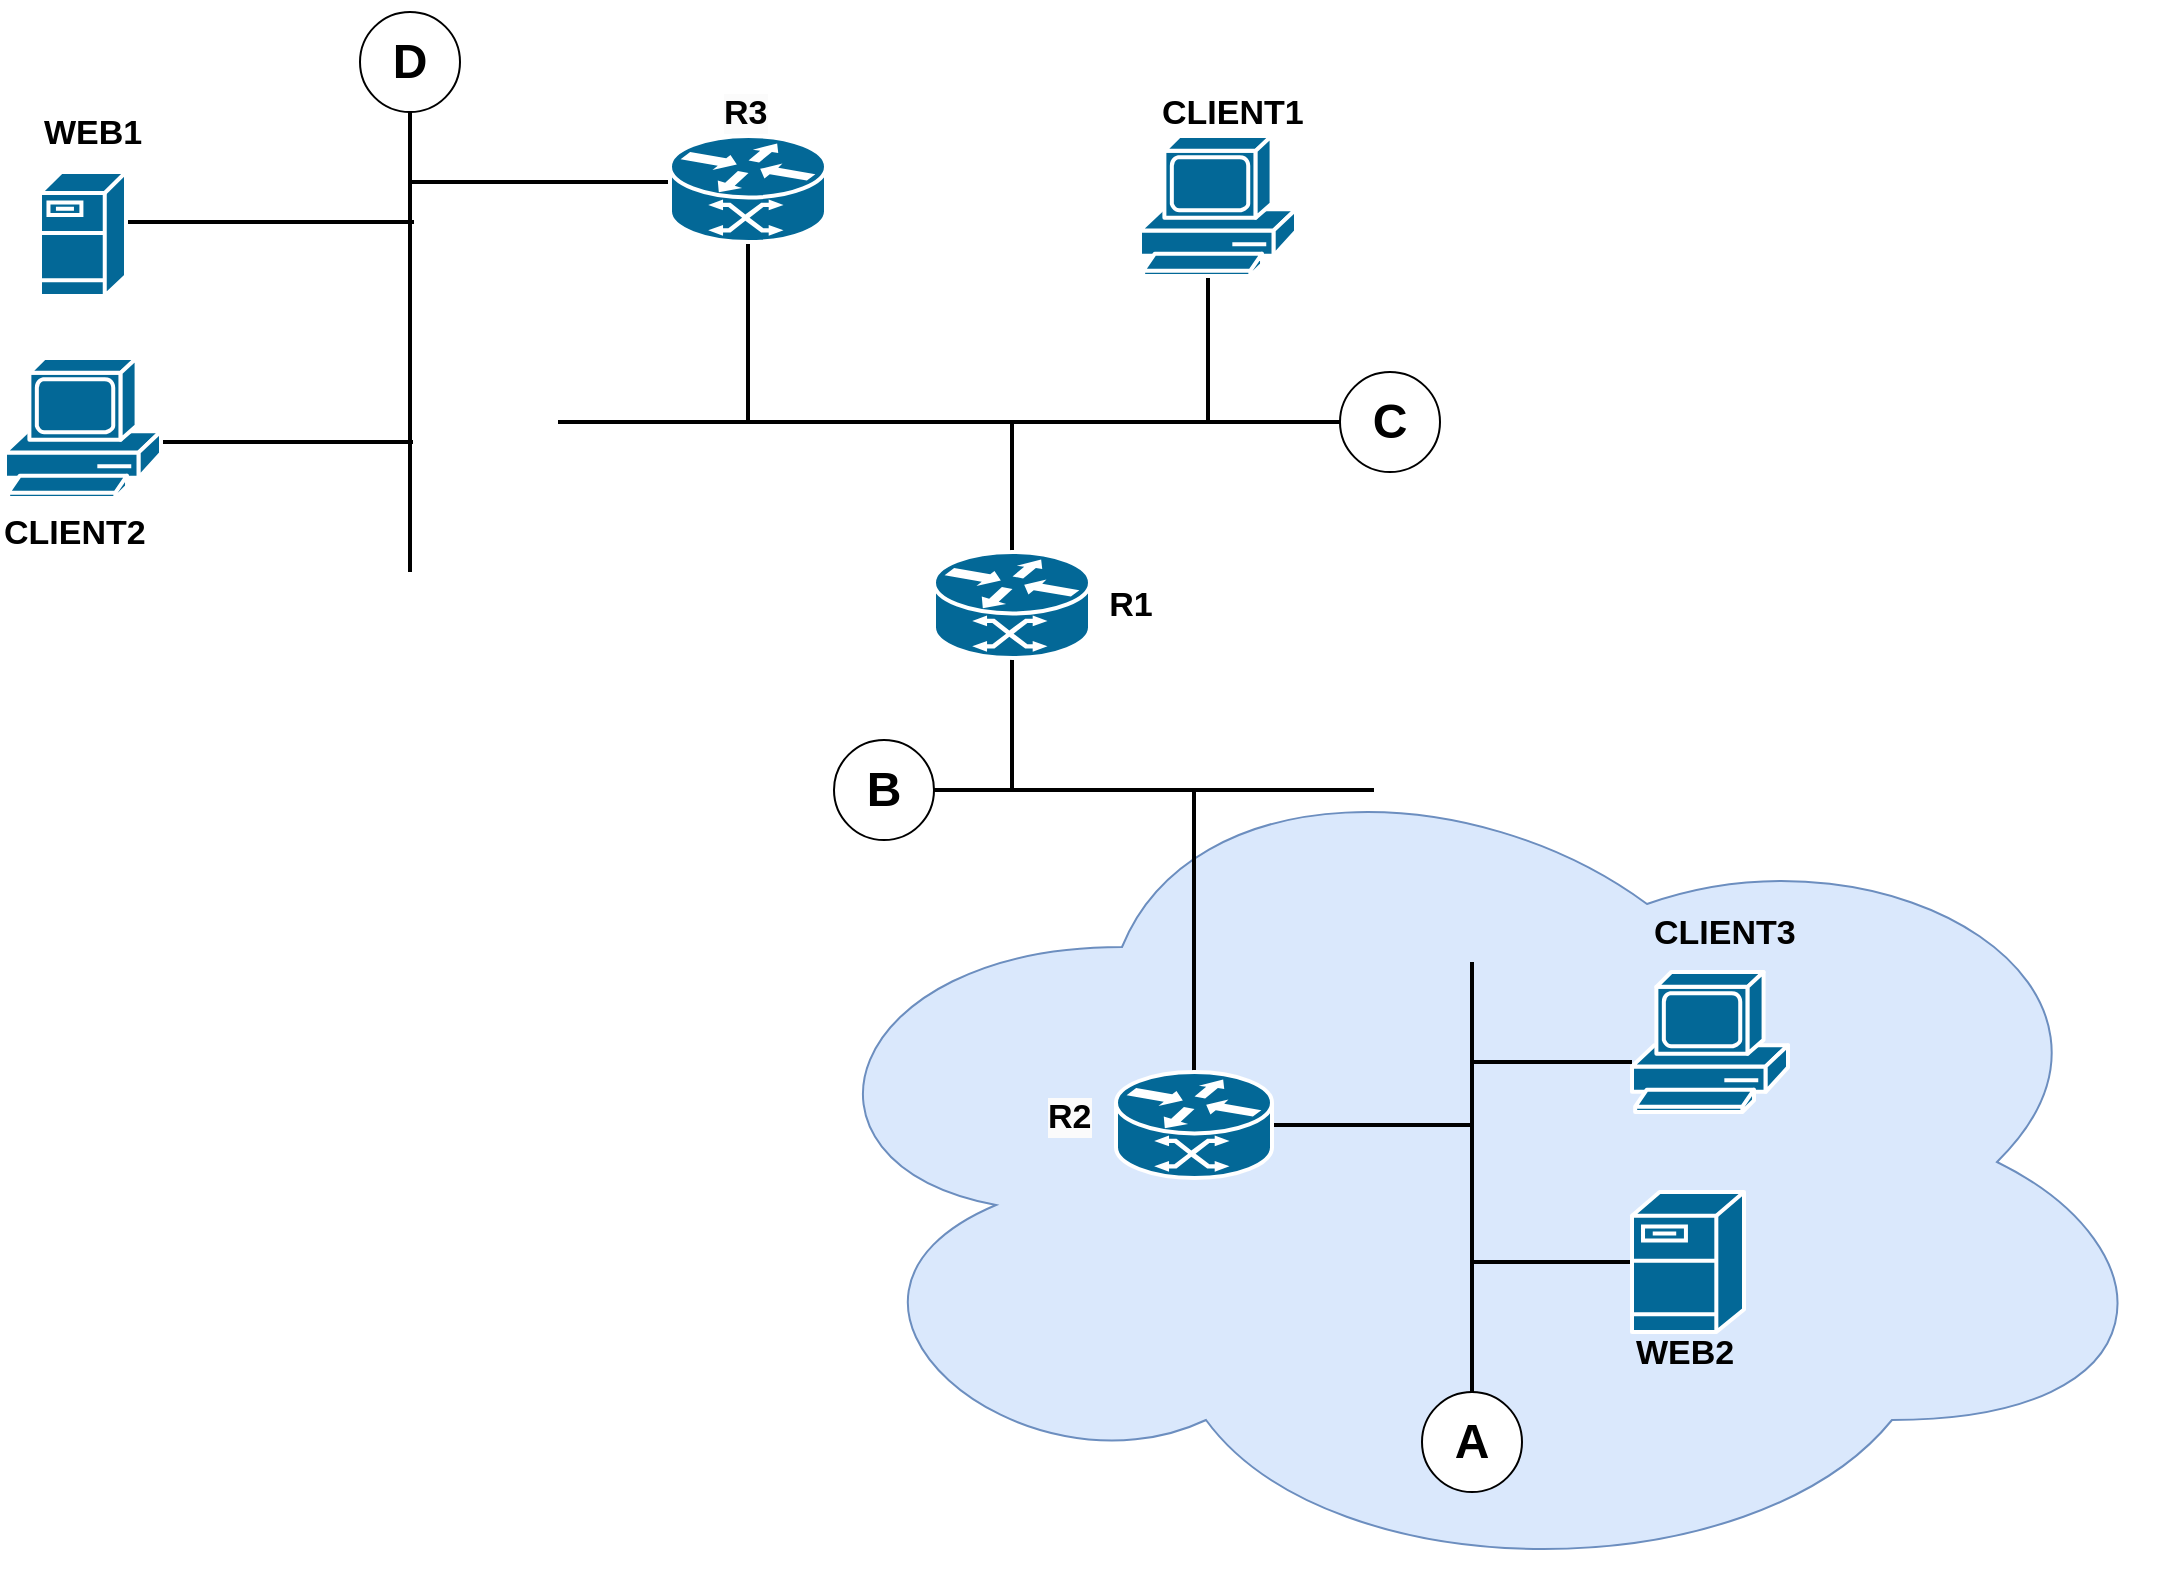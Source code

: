 <mxfile version="21.0.6" type="device" pages="5"><diagram id="enyVaHgGQ0EZdQjRhnMK" name="Pagina-2"><mxGraphModel dx="1120" dy="484" grid="1" gridSize="10" guides="1" tooltips="1" connect="1" arrows="0" fold="1" page="1" pageScale="1" pageWidth="1169" pageHeight="827" math="0" shadow="0"><root><mxCell id="0"/><mxCell id="1" parent="0"/><mxCell id="Nz2vjrZ57VC4QfalfmjU-1" value="" style="ellipse;shape=cloud;whiteSpace=wrap;html=1;fillColor=#dae8fc;strokeColor=#6c8ebf;" parent="1" vertex="1"><mxGeometry x="426" y="380" width="700" height="430" as="geometry"/></mxCell><mxCell id="8itZvywReopSoxSMuwIH-2" value="" style="shape=mxgraph.cisco.servers.fileserver;sketch=0;html=1;pointerEvents=1;dashed=0;fillColor=#036897;strokeColor=#ffffff;strokeWidth=2;verticalLabelPosition=bottom;verticalAlign=top;align=center;outlineConnect=0;" parent="1" vertex="1"><mxGeometry x="60" y="100" width="43" height="62" as="geometry"/></mxCell><mxCell id="8itZvywReopSoxSMuwIH-7" value="" style="line;strokeWidth=2;html=1;" parent="1" vertex="1"><mxGeometry x="319" y="220" width="391" height="10" as="geometry"/></mxCell><mxCell id="8itZvywReopSoxSMuwIH-9" value="" style="line;strokeWidth=2;html=1;rotation=90;" parent="1" vertex="1"><mxGeometry x="130" y="180" width="230" height="10" as="geometry"/></mxCell><mxCell id="8itZvywReopSoxSMuwIH-13" value="" style="line;strokeWidth=2;html=1;rotation=90;movable=1;resizable=1;rotatable=1;deletable=1;editable=1;locked=0;connectable=1;" parent="1" vertex="1"><mxGeometry x="666" y="600" width="220" height="10" as="geometry"/></mxCell><mxCell id="8itZvywReopSoxSMuwIH-17" value="" style="shape=mxgraph.cisco.computers_and_peripherals.pc;sketch=0;html=1;pointerEvents=1;dashed=0;fillColor=#036897;strokeColor=#ffffff;strokeWidth=2;verticalLabelPosition=bottom;verticalAlign=top;align=center;outlineConnect=0;" parent="1" vertex="1"><mxGeometry x="42.5" y="193" width="78" height="70" as="geometry"/></mxCell><mxCell id="8itZvywReopSoxSMuwIH-18" value="" style="shape=mxgraph.cisco.computers_and_peripherals.pc;sketch=0;html=1;pointerEvents=1;dashed=0;fillColor=#036897;strokeColor=#ffffff;strokeWidth=2;verticalLabelPosition=bottom;verticalAlign=top;align=center;outlineConnect=0;" parent="1" vertex="1"><mxGeometry x="610" y="82" width="78" height="70" as="geometry"/></mxCell><mxCell id="8itZvywReopSoxSMuwIH-21" value="&lt;h1&gt;A&lt;/h1&gt;" style="ellipse;whiteSpace=wrap;html=1;aspect=fixed;movable=1;resizable=1;rotatable=1;deletable=1;editable=1;locked=0;connectable=1;" parent="1" vertex="1"><mxGeometry x="751" y="710" width="50" height="50" as="geometry"/></mxCell><mxCell id="8itZvywReopSoxSMuwIH-26" value="" style="line;strokeWidth=2;html=1;rotation=-180;movable=1;resizable=1;rotatable=1;deletable=1;editable=1;locked=0;connectable=1;" parent="1" vertex="1"><mxGeometry x="507" y="404" width="220" height="10" as="geometry"/></mxCell><mxCell id="8itZvywReopSoxSMuwIH-27" value="&lt;h1&gt;B&lt;/h1&gt;" style="ellipse;whiteSpace=wrap;html=1;aspect=fixed;movable=1;resizable=1;rotatable=1;deletable=1;editable=1;locked=0;connectable=1;" parent="1" vertex="1"><mxGeometry x="457" y="384" width="50" height="50" as="geometry"/></mxCell><mxCell id="8itZvywReopSoxSMuwIH-30" value="&lt;h1&gt;C&lt;/h1&gt;" style="ellipse;whiteSpace=wrap;html=1;aspect=fixed;movable=1;resizable=1;rotatable=1;deletable=1;editable=1;locked=0;connectable=1;" parent="1" vertex="1"><mxGeometry x="710" y="200" width="50" height="50" as="geometry"/></mxCell><mxCell id="8itZvywReopSoxSMuwIH-31" value="&lt;h1&gt;D&lt;/h1&gt;" style="ellipse;whiteSpace=wrap;html=1;aspect=fixed;movable=1;resizable=1;rotatable=1;deletable=1;editable=1;locked=0;connectable=1;" parent="1" vertex="1"><mxGeometry x="220" y="20" width="50" height="50" as="geometry"/></mxCell><mxCell id="8itZvywReopSoxSMuwIH-33" value="" style="line;strokeWidth=2;direction=south;html=1;" parent="1" vertex="1"><mxGeometry x="541" y="224" width="10" height="66" as="geometry"/></mxCell><mxCell id="8itZvywReopSoxSMuwIH-37" value="" style="line;strokeWidth=2;direction=south;html=1;" parent="1" vertex="1"><mxGeometry x="541" y="330" width="10" height="80" as="geometry"/></mxCell><mxCell id="8itZvywReopSoxSMuwIH-40" value="" style="line;strokeWidth=2;html=1;" parent="1" vertex="1"><mxGeometry x="676" y="571.5" width="100" height="10" as="geometry"/></mxCell><mxCell id="8itZvywReopSoxSMuwIH-41" value="" style="line;strokeWidth=2;html=1;" parent="1" vertex="1"><mxGeometry x="776" y="540" width="80" height="10" as="geometry"/></mxCell><mxCell id="8itZvywReopSoxSMuwIH-42" value="" style="line;strokeWidth=2;html=1;" parent="1" vertex="1"><mxGeometry x="776" y="640" width="80" height="10" as="geometry"/></mxCell><mxCell id="8itZvywReopSoxSMuwIH-43" value="" style="line;strokeWidth=2;direction=south;html=1;" parent="1" vertex="1"><mxGeometry x="632" y="410" width="10" height="140" as="geometry"/></mxCell><mxCell id="8itZvywReopSoxSMuwIH-44" value="" style="line;strokeWidth=2;direction=south;html=1;" parent="1" vertex="1"><mxGeometry x="639" y="150" width="10" height="74" as="geometry"/></mxCell><mxCell id="8itZvywReopSoxSMuwIH-46" value="" style="line;strokeWidth=2;html=1;" parent="1" vertex="1"><mxGeometry x="100" y="120" width="147" height="10" as="geometry"/></mxCell><mxCell id="8itZvywReopSoxSMuwIH-49" value="" style="line;strokeWidth=2;html=1;" parent="1" vertex="1"><mxGeometry x="120" y="230" width="126.5" height="10" as="geometry"/></mxCell><mxCell id="8itZvywReopSoxSMuwIH-51" value="" style="line;strokeWidth=2;direction=south;html=1;" parent="1" vertex="1"><mxGeometry x="409.5" y="130" width="9" height="94" as="geometry"/></mxCell><mxCell id="8itZvywReopSoxSMuwIH-1" value="" style="shape=mxgraph.cisco.routers.atm_router;sketch=0;html=1;pointerEvents=1;dashed=0;fillColor=#036897;strokeColor=#ffffff;strokeWidth=2;verticalLabelPosition=bottom;verticalAlign=top;align=center;outlineConnect=0;" parent="1" vertex="1"><mxGeometry x="375" y="82" width="78" height="53" as="geometry"/></mxCell><mxCell id="8itZvywReopSoxSMuwIH-12" value="" style="shape=mxgraph.cisco.routers.atm_router;sketch=0;html=1;pointerEvents=1;dashed=0;fillColor=#036897;strokeColor=#ffffff;strokeWidth=2;verticalLabelPosition=bottom;verticalAlign=top;align=center;outlineConnect=0;" parent="1" vertex="1"><mxGeometry x="598" y="550" width="78" height="53" as="geometry"/></mxCell><mxCell id="8itZvywReopSoxSMuwIH-15" value="" style="shape=mxgraph.cisco.computers_and_peripherals.pc;sketch=0;html=1;pointerEvents=1;dashed=0;fillColor=#036897;strokeColor=#ffffff;strokeWidth=2;verticalLabelPosition=bottom;verticalAlign=top;align=center;outlineConnect=0;" parent="1" vertex="1"><mxGeometry x="856" y="500" width="78" height="70" as="geometry"/></mxCell><mxCell id="8itZvywReopSoxSMuwIH-52" value="" style="shape=mxgraph.cisco.servers.fileserver;sketch=0;html=1;pointerEvents=1;dashed=0;fillColor=#036897;strokeColor=#ffffff;strokeWidth=2;verticalLabelPosition=bottom;verticalAlign=top;align=center;outlineConnect=0;" parent="1" vertex="1"><mxGeometry x="60" y="100" width="43" height="62" as="geometry"/></mxCell><mxCell id="8itZvywReopSoxSMuwIH-53" value="" style="shape=mxgraph.cisco.computers_and_peripherals.pc;sketch=0;html=1;pointerEvents=1;dashed=0;fillColor=#036897;strokeColor=#ffffff;strokeWidth=2;verticalLabelPosition=bottom;verticalAlign=top;align=center;outlineConnect=0;" parent="1" vertex="1"><mxGeometry x="42.5" y="193" width="78" height="70" as="geometry"/></mxCell><mxCell id="8itZvywReopSoxSMuwIH-55" value="" style="shape=mxgraph.cisco.computers_and_peripherals.pc;sketch=0;html=1;pointerEvents=1;dashed=0;fillColor=#036897;strokeColor=#ffffff;strokeWidth=2;verticalLabelPosition=bottom;verticalAlign=top;align=center;outlineConnect=0;" parent="1" vertex="1"><mxGeometry x="610" y="82" width="78" height="70" as="geometry"/></mxCell><mxCell id="8itZvywReopSoxSMuwIH-56" value="" style="shape=mxgraph.cisco.routers.atm_router;sketch=0;html=1;pointerEvents=1;dashed=0;fillColor=#036897;strokeColor=#ffffff;strokeWidth=2;verticalLabelPosition=bottom;verticalAlign=top;align=center;outlineConnect=0;" parent="1" vertex="1"><mxGeometry x="507" y="290" width="78" height="53" as="geometry"/></mxCell><mxCell id="8itZvywReopSoxSMuwIH-57" value="" style="line;strokeWidth=2;html=1;" parent="1" vertex="1"><mxGeometry x="245" y="100" width="130" height="10" as="geometry"/></mxCell><mxCell id="8itZvywReopSoxSMuwIH-54" value="" style="shape=mxgraph.cisco.routers.atm_router;sketch=0;html=1;pointerEvents=1;dashed=0;fillColor=#036897;strokeColor=#ffffff;strokeWidth=2;verticalLabelPosition=bottom;verticalAlign=top;align=center;outlineConnect=0;" parent="1" vertex="1"><mxGeometry x="375" y="82" width="78" height="53" as="geometry"/></mxCell><mxCell id="8itZvywReopSoxSMuwIH-59" value="&lt;h3&gt;&lt;font style=&quot;font-size: 17px;&quot;&gt;R1&lt;/font&gt;&lt;/h3&gt;" style="text;html=1;align=center;verticalAlign=middle;resizable=0;points=[];autosize=1;strokeColor=none;fillColor=none;" parent="1" vertex="1"><mxGeometry x="580" y="286.5" width="50" height="60" as="geometry"/></mxCell><mxCell id="8itZvywReopSoxSMuwIH-60" value="&lt;h3 style=&quot;border-color: var(--border-color); color: rgb(0, 0, 0); font-family: Helvetica; font-style: normal; font-variant-ligatures: normal; font-variant-caps: normal; letter-spacing: normal; orphans: 2; text-align: center; text-indent: 0px; text-transform: none; widows: 2; word-spacing: 0px; -webkit-text-stroke-width: 0px; background-color: rgb(251, 251, 251); text-decoration-thickness: initial; text-decoration-style: initial; text-decoration-color: initial;&quot;&gt;&lt;font style=&quot;border-color: var(--border-color); font-size: 17px;&quot;&gt;R2&lt;/font&gt;&lt;/h3&gt;" style="text;whiteSpace=wrap;html=1;" parent="1" vertex="1"><mxGeometry x="562" y="541.5" width="60" height="70" as="geometry"/></mxCell><mxCell id="8itZvywReopSoxSMuwIH-61" value="&lt;h3 style=&quot;border-color: var(--border-color); color: rgb(0, 0, 0); font-family: Helvetica; font-style: normal; font-variant-ligatures: normal; font-variant-caps: normal; letter-spacing: normal; orphans: 2; text-align: center; text-indent: 0px; text-transform: none; widows: 2; word-spacing: 0px; -webkit-text-stroke-width: 0px; background-color: rgb(251, 251, 251); text-decoration-thickness: initial; text-decoration-style: initial; text-decoration-color: initial;&quot;&gt;&lt;span style=&quot;font-size: 17px;&quot;&gt;R3&lt;/span&gt;&lt;/h3&gt;" style="text;whiteSpace=wrap;html=1;" parent="1" vertex="1"><mxGeometry x="400" y="40" width="60" height="70" as="geometry"/></mxCell><mxCell id="8itZvywReopSoxSMuwIH-62" value="&lt;h3&gt;&lt;span style=&quot;font-size: 17px;&quot;&gt;WEB1&lt;/span&gt;&lt;/h3&gt;" style="text;whiteSpace=wrap;html=1;" parent="1" vertex="1"><mxGeometry x="60" y="50" width="60" height="70" as="geometry"/></mxCell><mxCell id="8itZvywReopSoxSMuwIH-64" value="&lt;h3&gt;&lt;span style=&quot;font-size: 17px;&quot;&gt;CLIENT1&lt;/span&gt;&lt;/h3&gt;" style="text;whiteSpace=wrap;html=1;" parent="1" vertex="1"><mxGeometry x="619" y="40" width="60" height="70" as="geometry"/></mxCell><mxCell id="8itZvywReopSoxSMuwIH-65" value="&lt;h3&gt;&lt;span style=&quot;font-size: 17px;&quot;&gt;CLIENT2&lt;/span&gt;&lt;/h3&gt;" style="text;whiteSpace=wrap;html=1;" parent="1" vertex="1"><mxGeometry x="40" y="250" width="60" height="70" as="geometry"/></mxCell><mxCell id="8itZvywReopSoxSMuwIH-66" value="&lt;h3&gt;&lt;span style=&quot;font-size: 17px;&quot;&gt;CLIENT3&lt;/span&gt;&lt;/h3&gt;" style="text;whiteSpace=wrap;html=1;" parent="1" vertex="1"><mxGeometry x="865" y="450" width="60" height="70" as="geometry"/></mxCell><mxCell id="8itZvywReopSoxSMuwIH-67" value="" style="shape=mxgraph.cisco.servers.fileserver;sketch=0;html=1;pointerEvents=1;dashed=0;fillColor=#036897;strokeColor=#ffffff;strokeWidth=2;verticalLabelPosition=bottom;verticalAlign=top;align=center;outlineConnect=0;" parent="1" vertex="1"><mxGeometry x="856" y="610" width="56" height="70" as="geometry"/></mxCell><mxCell id="8itZvywReopSoxSMuwIH-68" value="&lt;h3&gt;&lt;span style=&quot;font-size: 17px;&quot;&gt;WEB2&lt;/span&gt;&lt;/h3&gt;" style="text;whiteSpace=wrap;html=1;" parent="1" vertex="1"><mxGeometry x="856" y="660" width="60" height="70" as="geometry"/></mxCell></root></mxGraphModel></diagram><diagram name="Copia di Pagina-2" id="S5_rnHMI53wRkqEz05yR"><mxGraphModel dx="1050" dy="581" grid="1" gridSize="10" guides="1" tooltips="1" connect="1" arrows="0" fold="1" page="1" pageScale="1" pageWidth="1169" pageHeight="827" math="0" shadow="0"><root><mxCell id="LsMcxNTifLTRwPRJq1VG-0"/><mxCell id="LsMcxNTifLTRwPRJq1VG-1" parent="LsMcxNTifLTRwPRJq1VG-0"/><mxCell id="KLjGQTJOF_YrBFXQVztd-1" value="" style="ellipse;shape=cloud;whiteSpace=wrap;html=1;fillColor=#d5e8d4;strokeColor=#82b366;align=right;" parent="LsMcxNTifLTRwPRJq1VG-1" vertex="1"><mxGeometry y="180" width="520" height="440" as="geometry"/></mxCell><mxCell id="KLjGQTJOF_YrBFXQVztd-0" value="" style="ellipse;shape=cloud;whiteSpace=wrap;html=1;fillColor=#dae8fc;strokeColor=#6c8ebf;" parent="LsMcxNTifLTRwPRJq1VG-1" vertex="1"><mxGeometry x="453" width="491" height="430" as="geometry"/></mxCell><mxCell id="LsMcxNTifLTRwPRJq1VG-2" value="" style="ellipse;shape=cloud;whiteSpace=wrap;html=1;fillColor=#dae8fc;strokeColor=#6c8ebf;" parent="LsMcxNTifLTRwPRJq1VG-1" vertex="1"><mxGeometry x="426" y="380" width="700" height="430" as="geometry"/></mxCell><mxCell id="LsMcxNTifLTRwPRJq1VG-4" value="" style="line;strokeWidth=2;html=1;" parent="LsMcxNTifLTRwPRJq1VG-1" vertex="1"><mxGeometry x="319" y="220" width="391" height="10" as="geometry"/></mxCell><mxCell id="LsMcxNTifLTRwPRJq1VG-6" value="" style="line;strokeWidth=2;html=1;rotation=90;movable=1;resizable=1;rotatable=1;deletable=1;editable=1;locked=0;connectable=1;" parent="LsMcxNTifLTRwPRJq1VG-1" vertex="1"><mxGeometry x="666" y="600" width="220" height="10" as="geometry"/></mxCell><mxCell id="LsMcxNTifLTRwPRJq1VG-8" value="" style="shape=mxgraph.cisco.computers_and_peripherals.pc;sketch=0;html=1;pointerEvents=1;dashed=0;fillColor=#036897;strokeColor=#ffffff;strokeWidth=2;verticalLabelPosition=bottom;verticalAlign=top;align=center;outlineConnect=0;" parent="LsMcxNTifLTRwPRJq1VG-1" vertex="1"><mxGeometry x="610" y="82" width="78" height="70" as="geometry"/></mxCell><mxCell id="LsMcxNTifLTRwPRJq1VG-9" value="&lt;h1&gt;A&lt;/h1&gt;" style="ellipse;whiteSpace=wrap;html=1;aspect=fixed;movable=1;resizable=1;rotatable=1;deletable=1;editable=1;locked=0;connectable=1;" parent="LsMcxNTifLTRwPRJq1VG-1" vertex="1"><mxGeometry x="751" y="710" width="50" height="50" as="geometry"/></mxCell><mxCell id="LsMcxNTifLTRwPRJq1VG-12" value="&lt;h1&gt;C&lt;/h1&gt;" style="ellipse;whiteSpace=wrap;html=1;aspect=fixed;movable=1;resizable=1;rotatable=1;deletable=1;editable=1;locked=0;connectable=1;" parent="LsMcxNTifLTRwPRJq1VG-1" vertex="1"><mxGeometry x="710" y="200" width="50" height="50" as="geometry"/></mxCell><mxCell id="LsMcxNTifLTRwPRJq1VG-14" value="" style="line;strokeWidth=2;direction=south;html=1;" parent="LsMcxNTifLTRwPRJq1VG-1" vertex="1"><mxGeometry x="632" y="224" width="10" height="66" as="geometry"/></mxCell><mxCell id="LsMcxNTifLTRwPRJq1VG-15" value="" style="line;strokeWidth=2;direction=south;html=1;" parent="LsMcxNTifLTRwPRJq1VG-1" vertex="1"><mxGeometry x="632" y="320" width="10" height="90" as="geometry"/></mxCell><mxCell id="LsMcxNTifLTRwPRJq1VG-16" value="" style="line;strokeWidth=2;html=1;" parent="LsMcxNTifLTRwPRJq1VG-1" vertex="1"><mxGeometry x="676" y="571.5" width="100" height="10" as="geometry"/></mxCell><mxCell id="LsMcxNTifLTRwPRJq1VG-17" value="" style="line;strokeWidth=2;html=1;" parent="LsMcxNTifLTRwPRJq1VG-1" vertex="1"><mxGeometry x="776" y="540" width="80" height="10" as="geometry"/></mxCell><mxCell id="LsMcxNTifLTRwPRJq1VG-18" value="" style="line;strokeWidth=2;html=1;" parent="LsMcxNTifLTRwPRJq1VG-1" vertex="1"><mxGeometry x="776" y="640" width="80" height="10" as="geometry"/></mxCell><mxCell id="LsMcxNTifLTRwPRJq1VG-19" value="" style="line;strokeWidth=2;direction=south;html=1;" parent="LsMcxNTifLTRwPRJq1VG-1" vertex="1"><mxGeometry x="632" y="410" width="10" height="140" as="geometry"/></mxCell><mxCell id="LsMcxNTifLTRwPRJq1VG-20" value="" style="line;strokeWidth=2;direction=south;html=1;" parent="LsMcxNTifLTRwPRJq1VG-1" vertex="1"><mxGeometry x="639" y="150" width="10" height="74" as="geometry"/></mxCell><mxCell id="LsMcxNTifLTRwPRJq1VG-23" value="" style="line;strokeWidth=2;direction=south;html=1;" parent="LsMcxNTifLTRwPRJq1VG-1" vertex="1"><mxGeometry x="409.5" y="224" width="9" height="94" as="geometry"/></mxCell><mxCell id="LsMcxNTifLTRwPRJq1VG-25" value="" style="shape=mxgraph.cisco.routers.atm_router;sketch=0;html=1;pointerEvents=1;dashed=0;fillColor=#036897;strokeColor=#ffffff;strokeWidth=2;verticalLabelPosition=bottom;verticalAlign=top;align=center;outlineConnect=0;" parent="LsMcxNTifLTRwPRJq1VG-1" vertex="1"><mxGeometry x="598" y="550" width="78" height="53" as="geometry"/></mxCell><mxCell id="LsMcxNTifLTRwPRJq1VG-26" value="" style="shape=mxgraph.cisco.computers_and_peripherals.pc;sketch=0;html=1;pointerEvents=1;dashed=0;fillColor=#036897;strokeColor=#ffffff;strokeWidth=2;verticalLabelPosition=bottom;verticalAlign=top;align=center;outlineConnect=0;" parent="LsMcxNTifLTRwPRJq1VG-1" vertex="1"><mxGeometry x="856" y="500" width="78" height="70" as="geometry"/></mxCell><mxCell id="LsMcxNTifLTRwPRJq1VG-29" value="" style="shape=mxgraph.cisco.computers_and_peripherals.pc;sketch=0;html=1;pointerEvents=1;dashed=0;fillColor=#036897;strokeColor=#ffffff;strokeWidth=2;verticalLabelPosition=bottom;verticalAlign=top;align=center;outlineConnect=0;" parent="LsMcxNTifLTRwPRJq1VG-1" vertex="1"><mxGeometry x="610" y="82" width="78" height="70" as="geometry"/></mxCell><mxCell id="LsMcxNTifLTRwPRJq1VG-30" value="" style="shape=mxgraph.cisco.routers.atm_router;sketch=0;html=1;pointerEvents=1;dashed=0;fillColor=#036897;strokeColor=#ffffff;strokeWidth=2;verticalLabelPosition=bottom;verticalAlign=top;align=center;outlineConnect=0;" parent="LsMcxNTifLTRwPRJq1VG-1" vertex="1"><mxGeometry x="598" y="290" width="78" height="53" as="geometry"/></mxCell><mxCell id="LsMcxNTifLTRwPRJq1VG-32" value="" style="shape=mxgraph.cisco.routers.atm_router;sketch=0;html=1;pointerEvents=1;dashed=0;fillColor=#036897;strokeColor=#ffffff;strokeWidth=2;verticalLabelPosition=bottom;verticalAlign=top;align=center;outlineConnect=0;" parent="LsMcxNTifLTRwPRJq1VG-1" vertex="1"><mxGeometry x="368" y="311" width="78" height="53" as="geometry"/></mxCell><mxCell id="LsMcxNTifLTRwPRJq1VG-33" value="&lt;h3&gt;&lt;font style=&quot;font-size: 17px;&quot;&gt;R1&lt;/font&gt;&lt;/h3&gt;" style="text;html=1;align=center;verticalAlign=middle;resizable=0;points=[];autosize=1;strokeColor=none;fillColor=none;" parent="LsMcxNTifLTRwPRJq1VG-1" vertex="1"><mxGeometry x="666" y="286.5" width="50" height="60" as="geometry"/></mxCell><mxCell id="LsMcxNTifLTRwPRJq1VG-34" value="&lt;h3 style=&quot;border-color: var(--border-color); color: rgb(0, 0, 0); font-family: Helvetica; font-style: normal; font-variant-ligatures: normal; font-variant-caps: normal; letter-spacing: normal; orphans: 2; text-align: center; text-indent: 0px; text-transform: none; widows: 2; word-spacing: 0px; -webkit-text-stroke-width: 0px; background-color: rgb(251, 251, 251); text-decoration-thickness: initial; text-decoration-style: initial; text-decoration-color: initial;&quot;&gt;&lt;font style=&quot;border-color: var(--border-color); font-size: 17px;&quot;&gt;R2&lt;/font&gt;&lt;/h3&gt;" style="text;whiteSpace=wrap;html=1;" parent="LsMcxNTifLTRwPRJq1VG-1" vertex="1"><mxGeometry x="562" y="541.5" width="60" height="70" as="geometry"/></mxCell><mxCell id="LsMcxNTifLTRwPRJq1VG-35" value="&lt;h3 style=&quot;border-color: var(--border-color); color: rgb(0, 0, 0); font-family: Helvetica; font-style: normal; font-variant-ligatures: normal; font-variant-caps: normal; letter-spacing: normal; orphans: 2; text-align: center; text-indent: 0px; text-transform: none; widows: 2; word-spacing: 0px; -webkit-text-stroke-width: 0px; background-color: rgb(251, 251, 251); text-decoration-thickness: initial; text-decoration-style: initial; text-decoration-color: initial;&quot;&gt;&lt;span style=&quot;font-size: 17px;&quot;&gt;R3&lt;/span&gt;&lt;/h3&gt;" style="text;whiteSpace=wrap;html=1;" parent="LsMcxNTifLTRwPRJq1VG-1" vertex="1"><mxGeometry x="375" y="263" width="60" height="70" as="geometry"/></mxCell><mxCell id="LsMcxNTifLTRwPRJq1VG-37" value="&lt;h3&gt;&lt;span style=&quot;font-size: 17px;&quot;&gt;CLIENT1&lt;/span&gt;&lt;/h3&gt;" style="text;whiteSpace=wrap;html=1;" parent="LsMcxNTifLTRwPRJq1VG-1" vertex="1"><mxGeometry x="619" y="40" width="60" height="70" as="geometry"/></mxCell><mxCell id="LsMcxNTifLTRwPRJq1VG-39" value="&lt;h3&gt;&lt;span style=&quot;font-size: 17px;&quot;&gt;CLIENT3&lt;/span&gt;&lt;/h3&gt;" style="text;whiteSpace=wrap;html=1;" parent="LsMcxNTifLTRwPRJq1VG-1" vertex="1"><mxGeometry x="865" y="450" width="60" height="70" as="geometry"/></mxCell><mxCell id="LsMcxNTifLTRwPRJq1VG-40" value="" style="shape=mxgraph.cisco.servers.fileserver;sketch=0;html=1;pointerEvents=1;dashed=0;fillColor=#036897;strokeColor=#ffffff;strokeWidth=2;verticalLabelPosition=bottom;verticalAlign=top;align=center;outlineConnect=0;" parent="LsMcxNTifLTRwPRJq1VG-1" vertex="1"><mxGeometry x="856" y="610" width="56" height="70" as="geometry"/></mxCell><mxCell id="LsMcxNTifLTRwPRJq1VG-41" value="&lt;h3&gt;&lt;span style=&quot;font-size: 17px;&quot;&gt;WEB2&lt;/span&gt;&lt;/h3&gt;" style="text;whiteSpace=wrap;html=1;" parent="LsMcxNTifLTRwPRJq1VG-1" vertex="1"><mxGeometry x="856" y="660" width="60" height="70" as="geometry"/></mxCell><mxCell id="KLjGQTJOF_YrBFXQVztd-2" value="&lt;h3&gt;PRIVATE NETWORK&lt;/h3&gt;" style="text;html=1;align=center;verticalAlign=middle;resizable=0;points=[];autosize=1;strokeColor=none;fillColor=none;" parent="LsMcxNTifLTRwPRJq1VG-1" vertex="1"><mxGeometry x="190" y="530" width="160" height="60" as="geometry"/></mxCell><mxCell id="KLjGQTJOF_YrBFXQVztd-3" value="&lt;h3&gt;PUBLIC NETWORK&lt;/h3&gt;" style="text;html=1;align=center;verticalAlign=middle;resizable=0;points=[];autosize=1;strokeColor=none;fillColor=none;" parent="LsMcxNTifLTRwPRJq1VG-1" vertex="1"><mxGeometry x="731" y="75" width="150" height="60" as="geometry"/></mxCell><mxCell id="KLjGQTJOF_YrBFXQVztd-4" value="&lt;h3&gt;PUBLIC NETWORK&lt;/h3&gt;" style="text;html=1;align=center;verticalAlign=middle;resizable=0;points=[];autosize=1;strokeColor=none;fillColor=none;" parent="LsMcxNTifLTRwPRJq1VG-1" vertex="1"><mxGeometry x="510" y="670" width="150" height="60" as="geometry"/></mxCell><mxCell id="KLjGQTJOF_YrBFXQVztd-8" value="" style="line;strokeWidth=2;html=1;" parent="LsMcxNTifLTRwPRJq1VG-1" vertex="1"><mxGeometry x="120" y="470" width="126.5" height="10" as="geometry"/></mxCell><mxCell id="KLjGQTJOF_YrBFXQVztd-9" value="&lt;h3&gt;&lt;span style=&quot;font-size: 17px;&quot;&gt;CLIENT2&lt;/span&gt;&lt;/h3&gt;" style="text;whiteSpace=wrap;html=1;" parent="LsMcxNTifLTRwPRJq1VG-1" vertex="1"><mxGeometry x="78.5" y="490" width="60" height="70" as="geometry"/></mxCell><mxCell id="KLjGQTJOF_YrBFXQVztd-10" value="" style="shape=mxgraph.cisco.computers_and_peripherals.pc;sketch=0;html=1;pointerEvents=1;dashed=0;fillColor=#036897;strokeColor=#ffffff;strokeWidth=2;verticalLabelPosition=bottom;verticalAlign=top;align=center;outlineConnect=0;" parent="LsMcxNTifLTRwPRJq1VG-1" vertex="1"><mxGeometry x="78.75" y="440" width="77.5" height="70" as="geometry"/></mxCell><mxCell id="KLjGQTJOF_YrBFXQVztd-33" value="" style="line;strokeWidth=2;html=1;" parent="LsMcxNTifLTRwPRJq1VG-1" vertex="1"><mxGeometry x="245" y="340" width="130" height="10" as="geometry"/></mxCell><mxCell id="KLjGQTJOF_YrBFXQVztd-34" value="" style="line;strokeWidth=2;html=1;rotation=90;" parent="LsMcxNTifLTRwPRJq1VG-1" vertex="1"><mxGeometry x="130" y="420" width="230" height="10" as="geometry"/></mxCell><mxCell id="KLjGQTJOF_YrBFXQVztd-35" value="&lt;h1&gt;D&lt;/h1&gt;" style="ellipse;whiteSpace=wrap;html=1;aspect=fixed;movable=1;resizable=1;rotatable=1;deletable=1;editable=1;locked=0;connectable=1;" parent="LsMcxNTifLTRwPRJq1VG-1" vertex="1"><mxGeometry x="220" y="260" width="50" height="50" as="geometry"/></mxCell><mxCell id="KLjGQTJOF_YrBFXQVztd-36" value="" style="line;strokeWidth=2;html=1;" parent="LsMcxNTifLTRwPRJq1VG-1" vertex="1"><mxGeometry x="100" y="360" width="147" height="10" as="geometry"/></mxCell><mxCell id="KLjGQTJOF_YrBFXQVztd-37" value="" style="shape=mxgraph.cisco.servers.fileserver;sketch=0;html=1;pointerEvents=1;dashed=0;fillColor=#036897;strokeColor=#ffffff;strokeWidth=2;verticalLabelPosition=bottom;verticalAlign=top;align=center;outlineConnect=0;" parent="LsMcxNTifLTRwPRJq1VG-1" vertex="1"><mxGeometry x="87" y="340" width="43" height="62" as="geometry"/></mxCell><mxCell id="KLjGQTJOF_YrBFXQVztd-38" value="&lt;h3&gt;&lt;span style=&quot;font-size: 17px;&quot;&gt;WEB1&lt;/span&gt;&lt;/h3&gt;" style="text;whiteSpace=wrap;html=1;" parent="LsMcxNTifLTRwPRJq1VG-1" vertex="1"><mxGeometry x="78.75" y="294" width="60" height="70" as="geometry"/></mxCell></root></mxGraphModel></diagram><diagram name="Copia di Copia di Pagina-2" id="dWHw8MVC-LzpBaW4ZRsB"><mxGraphModel dx="1050" dy="581" grid="1" gridSize="10" guides="1" tooltips="1" connect="1" arrows="0" fold="1" page="1" pageScale="1" pageWidth="1169" pageHeight="827" math="0" shadow="0"><root><mxCell id="hoqc4kftvFTVsQp9mP1l-0"/><mxCell id="hoqc4kftvFTVsQp9mP1l-1" parent="hoqc4kftvFTVsQp9mP1l-0"/><mxCell id="hoqc4kftvFTVsQp9mP1l-3" value="" style="ellipse;shape=cloud;whiteSpace=wrap;html=1;fillColor=#dae8fc;strokeColor=#6c8ebf;" vertex="1" parent="hoqc4kftvFTVsQp9mP1l-1"><mxGeometry width="944" height="430" as="geometry"/></mxCell><mxCell id="hoqc4kftvFTVsQp9mP1l-4" value="" style="ellipse;shape=cloud;whiteSpace=wrap;html=1;fillColor=#dae8fc;strokeColor=#6c8ebf;" vertex="1" parent="hoqc4kftvFTVsQp9mP1l-1"><mxGeometry x="426" y="380" width="700" height="430" as="geometry"/></mxCell><mxCell id="hoqc4kftvFTVsQp9mP1l-6" value="" style="line;strokeWidth=2;html=1;rotation=90;movable=1;resizable=1;rotatable=1;deletable=1;editable=1;locked=0;connectable=1;" vertex="1" parent="hoqc4kftvFTVsQp9mP1l-1"><mxGeometry x="666" y="600" width="220" height="10" as="geometry"/></mxCell><mxCell id="hoqc4kftvFTVsQp9mP1l-8" value="&lt;h1&gt;A&lt;/h1&gt;" style="ellipse;whiteSpace=wrap;html=1;aspect=fixed;movable=1;resizable=1;rotatable=1;deletable=1;editable=1;locked=0;connectable=1;" vertex="1" parent="hoqc4kftvFTVsQp9mP1l-1"><mxGeometry x="751" y="710" width="50" height="50" as="geometry"/></mxCell><mxCell id="hoqc4kftvFTVsQp9mP1l-9" value="&lt;h1&gt;C&lt;/h1&gt;" style="ellipse;whiteSpace=wrap;html=1;aspect=fixed;movable=1;resizable=1;rotatable=1;deletable=1;editable=1;locked=0;connectable=1;" vertex="1" parent="hoqc4kftvFTVsQp9mP1l-1"><mxGeometry x="710" y="200" width="50" height="50" as="geometry"/></mxCell><mxCell id="hoqc4kftvFTVsQp9mP1l-10" value="" style="line;strokeWidth=2;direction=south;html=1;" vertex="1" parent="hoqc4kftvFTVsQp9mP1l-1"><mxGeometry x="632" y="224" width="10" height="66" as="geometry"/></mxCell><mxCell id="hoqc4kftvFTVsQp9mP1l-11" value="" style="line;strokeWidth=2;direction=south;html=1;" vertex="1" parent="hoqc4kftvFTVsQp9mP1l-1"><mxGeometry x="632" y="320" width="10" height="90" as="geometry"/></mxCell><mxCell id="hoqc4kftvFTVsQp9mP1l-12" value="" style="line;strokeWidth=2;html=1;" vertex="1" parent="hoqc4kftvFTVsQp9mP1l-1"><mxGeometry x="676" y="571.5" width="100" height="10" as="geometry"/></mxCell><mxCell id="hoqc4kftvFTVsQp9mP1l-13" value="" style="line;strokeWidth=2;html=1;" vertex="1" parent="hoqc4kftvFTVsQp9mP1l-1"><mxGeometry x="776" y="540" width="80" height="10" as="geometry"/></mxCell><mxCell id="hoqc4kftvFTVsQp9mP1l-14" value="" style="line;strokeWidth=2;html=1;" vertex="1" parent="hoqc4kftvFTVsQp9mP1l-1"><mxGeometry x="776" y="640" width="80" height="10" as="geometry"/></mxCell><mxCell id="hoqc4kftvFTVsQp9mP1l-15" value="" style="line;strokeWidth=2;direction=south;html=1;" vertex="1" parent="hoqc4kftvFTVsQp9mP1l-1"><mxGeometry x="632" y="410" width="10" height="140" as="geometry"/></mxCell><mxCell id="hoqc4kftvFTVsQp9mP1l-16" value="" style="line;strokeWidth=2;direction=south;html=1;" vertex="1" parent="hoqc4kftvFTVsQp9mP1l-1"><mxGeometry x="639" y="150" width="10" height="74" as="geometry"/></mxCell><mxCell id="hoqc4kftvFTVsQp9mP1l-17" value="" style="line;strokeWidth=2;direction=south;html=1;" vertex="1" parent="hoqc4kftvFTVsQp9mP1l-1"><mxGeometry x="484.5" y="130" width="9" height="94" as="geometry"/></mxCell><mxCell id="hoqc4kftvFTVsQp9mP1l-18" value="" style="shape=mxgraph.cisco.routers.atm_router;sketch=0;html=1;pointerEvents=1;dashed=0;fillColor=#036897;strokeColor=#ffffff;strokeWidth=2;verticalLabelPosition=bottom;verticalAlign=top;align=center;outlineConnect=0;" vertex="1" parent="hoqc4kftvFTVsQp9mP1l-1"><mxGeometry x="598" y="550" width="78" height="53" as="geometry"/></mxCell><mxCell id="hoqc4kftvFTVsQp9mP1l-19" value="" style="shape=mxgraph.cisco.computers_and_peripherals.pc;sketch=0;html=1;pointerEvents=1;dashed=0;fillColor=#036897;strokeColor=#ffffff;strokeWidth=2;verticalLabelPosition=bottom;verticalAlign=top;align=center;outlineConnect=0;" vertex="1" parent="hoqc4kftvFTVsQp9mP1l-1"><mxGeometry x="856" y="500" width="78" height="70" as="geometry"/></mxCell><mxCell id="hoqc4kftvFTVsQp9mP1l-20" value="" style="shape=mxgraph.cisco.computers_and_peripherals.pc;sketch=0;html=1;pointerEvents=1;dashed=0;fillColor=#036897;strokeColor=#ffffff;strokeWidth=2;verticalLabelPosition=bottom;verticalAlign=top;align=center;outlineConnect=0;" vertex="1" parent="hoqc4kftvFTVsQp9mP1l-1"><mxGeometry x="610" y="100" width="78" height="70" as="geometry"/></mxCell><mxCell id="hoqc4kftvFTVsQp9mP1l-21" value="" style="shape=mxgraph.cisco.routers.atm_router;sketch=0;html=1;pointerEvents=1;dashed=0;fillColor=#036897;strokeColor=#ffffff;strokeWidth=2;verticalLabelPosition=bottom;verticalAlign=top;align=center;outlineConnect=0;" vertex="1" parent="hoqc4kftvFTVsQp9mP1l-1"><mxGeometry x="598" y="290" width="78" height="53" as="geometry"/></mxCell><mxCell id="hoqc4kftvFTVsQp9mP1l-23" value="&lt;h3&gt;&lt;font style=&quot;font-size: 17px;&quot;&gt;R1&lt;/font&gt;&lt;/h3&gt;" style="text;html=1;align=center;verticalAlign=middle;resizable=0;points=[];autosize=1;strokeColor=none;fillColor=none;" vertex="1" parent="hoqc4kftvFTVsQp9mP1l-1"><mxGeometry x="666" y="286.5" width="50" height="60" as="geometry"/></mxCell><mxCell id="hoqc4kftvFTVsQp9mP1l-26" value="&lt;h3&gt;&lt;span style=&quot;font-size: 17px;&quot;&gt;CLIENT1&lt;/span&gt;&lt;/h3&gt;" style="text;whiteSpace=wrap;html=1;" vertex="1" parent="hoqc4kftvFTVsQp9mP1l-1"><mxGeometry x="619" y="60" width="60" height="70" as="geometry"/></mxCell><mxCell id="hoqc4kftvFTVsQp9mP1l-27" value="&lt;h3&gt;&lt;span style=&quot;font-size: 17px;&quot;&gt;CLIENT3&lt;/span&gt;&lt;/h3&gt;" style="text;whiteSpace=wrap;html=1;" vertex="1" parent="hoqc4kftvFTVsQp9mP1l-1"><mxGeometry x="865" y="450" width="60" height="70" as="geometry"/></mxCell><mxCell id="hoqc4kftvFTVsQp9mP1l-28" value="" style="shape=mxgraph.cisco.servers.fileserver;sketch=0;html=1;pointerEvents=1;dashed=0;fillColor=#036897;strokeColor=#ffffff;strokeWidth=2;verticalLabelPosition=bottom;verticalAlign=top;align=center;outlineConnect=0;" vertex="1" parent="hoqc4kftvFTVsQp9mP1l-1"><mxGeometry x="856" y="610" width="56" height="70" as="geometry"/></mxCell><mxCell id="hoqc4kftvFTVsQp9mP1l-29" value="&lt;h3&gt;&lt;span style=&quot;font-size: 17px;&quot;&gt;WEB2&lt;/span&gt;&lt;/h3&gt;" style="text;whiteSpace=wrap;html=1;" vertex="1" parent="hoqc4kftvFTVsQp9mP1l-1"><mxGeometry x="856" y="660" width="60" height="70" as="geometry"/></mxCell><mxCell id="hoqc4kftvFTVsQp9mP1l-2" value="" style="ellipse;shape=cloud;whiteSpace=wrap;html=1;fillColor=#d5e8d4;strokeColor=#82b366;align=right;" vertex="1" parent="hoqc4kftvFTVsQp9mP1l-1"><mxGeometry x="120" y="40" width="490" height="290" as="geometry"/></mxCell><mxCell id="hoqc4kftvFTVsQp9mP1l-30" value="&lt;h3&gt;PRIVATE NETWORK&lt;/h3&gt;" style="text;html=1;align=center;verticalAlign=middle;resizable=0;points=[];autosize=1;strokeColor=none;fillColor=none;" vertex="1" parent="hoqc4kftvFTVsQp9mP1l-1"><mxGeometry x="290" y="260" width="160" height="60" as="geometry"/></mxCell><mxCell id="hoqc4kftvFTVsQp9mP1l-31" value="&lt;h3&gt;PUBLIC NETWORK 1&lt;/h3&gt;" style="text;html=1;align=center;verticalAlign=middle;resizable=0;points=[];autosize=1;strokeColor=none;fillColor=none;" vertex="1" parent="hoqc4kftvFTVsQp9mP1l-1"><mxGeometry x="385" y="354" width="160" height="60" as="geometry"/></mxCell><mxCell id="hoqc4kftvFTVsQp9mP1l-32" value="&lt;h3&gt;PUBLIC NETWORK 2&lt;/h3&gt;" style="text;html=1;align=center;verticalAlign=middle;resizable=0;points=[];autosize=1;strokeColor=none;fillColor=none;" vertex="1" parent="hoqc4kftvFTVsQp9mP1l-1"><mxGeometry x="505" y="670" width="160" height="60" as="geometry"/></mxCell><mxCell id="hoqc4kftvFTVsQp9mP1l-33" value="" style="line;strokeWidth=2;html=1;" vertex="1" parent="hoqc4kftvFTVsQp9mP1l-1"><mxGeometry x="233.5" y="195" width="126.5" height="10" as="geometry"/></mxCell><mxCell id="hoqc4kftvFTVsQp9mP1l-34" value="&lt;h3&gt;&lt;span style=&quot;font-size: 17px;&quot;&gt;CLIENT2&lt;/span&gt;&lt;/h3&gt;" style="text;whiteSpace=wrap;html=1;" vertex="1" parent="hoqc4kftvFTVsQp9mP1l-1"><mxGeometry x="190" y="215" width="60" height="70" as="geometry"/></mxCell><mxCell id="hoqc4kftvFTVsQp9mP1l-35" value="" style="shape=mxgraph.cisco.computers_and_peripherals.pc;sketch=0;html=1;pointerEvents=1;dashed=0;fillColor=#036897;strokeColor=#ffffff;strokeWidth=2;verticalLabelPosition=bottom;verticalAlign=top;align=center;outlineConnect=0;" vertex="1" parent="hoqc4kftvFTVsQp9mP1l-1"><mxGeometry x="190.25" y="165" width="77.5" height="70" as="geometry"/></mxCell><mxCell id="hoqc4kftvFTVsQp9mP1l-36" value="" style="line;strokeWidth=2;html=1;" vertex="1" parent="hoqc4kftvFTVsQp9mP1l-1"><mxGeometry x="360" y="120" width="90" height="10" as="geometry"/></mxCell><mxCell id="hoqc4kftvFTVsQp9mP1l-37" value="" style="line;strokeWidth=2;html=1;rotation=90;" vertex="1" parent="hoqc4kftvFTVsQp9mP1l-1"><mxGeometry x="295.5" y="142" width="130.5" height="10" as="geometry"/></mxCell><mxCell id="hoqc4kftvFTVsQp9mP1l-38" value="&lt;h1&gt;D&lt;/h1&gt;" style="ellipse;whiteSpace=wrap;html=1;aspect=fixed;movable=1;resizable=1;rotatable=1;deletable=1;editable=1;locked=0;connectable=1;" vertex="1" parent="hoqc4kftvFTVsQp9mP1l-1"><mxGeometry x="335.75" y="210" width="50" height="50" as="geometry"/></mxCell><mxCell id="hoqc4kftvFTVsQp9mP1l-39" value="" style="line;strokeWidth=2;html=1;" vertex="1" parent="hoqc4kftvFTVsQp9mP1l-1"><mxGeometry x="300" y="131.5" width="60" height="10" as="geometry"/></mxCell><mxCell id="hoqc4kftvFTVsQp9mP1l-40" value="" style="shape=mxgraph.cisco.servers.fileserver;sketch=0;html=1;pointerEvents=1;dashed=0;fillColor=#036897;strokeColor=#ffffff;strokeWidth=2;verticalLabelPosition=bottom;verticalAlign=top;align=center;outlineConnect=0;" vertex="1" parent="hoqc4kftvFTVsQp9mP1l-1"><mxGeometry x="257" y="105.5" width="43" height="62" as="geometry"/></mxCell><mxCell id="hoqc4kftvFTVsQp9mP1l-41" value="&lt;h3&gt;&lt;span style=&quot;font-size: 17px;&quot;&gt;WEB1&lt;/span&gt;&lt;/h3&gt;" style="text;whiteSpace=wrap;html=1;" vertex="1" parent="hoqc4kftvFTVsQp9mP1l-1"><mxGeometry x="270" y="63" width="60" height="70" as="geometry"/></mxCell><mxCell id="3XLnK4pGrrkK3hgpnkSB-2" value="" style="shape=mxgraph.cisco.routers.atm_router;sketch=0;html=1;pointerEvents=1;dashed=0;fillColor=#036897;strokeColor=#ffffff;strokeWidth=2;verticalLabelPosition=bottom;verticalAlign=top;align=center;outlineConnect=0;" vertex="1" parent="hoqc4kftvFTVsQp9mP1l-1"><mxGeometry x="440" y="100" width="78" height="53" as="geometry"/></mxCell><mxCell id="hoqc4kftvFTVsQp9mP1l-5" value="" style="line;strokeWidth=2;html=1;" vertex="1" parent="hoqc4kftvFTVsQp9mP1l-1"><mxGeometry x="460" y="220" width="250" height="10" as="geometry"/></mxCell><mxCell id="3XLnK4pGrrkK3hgpnkSB-3" value="" style="line;strokeWidth=2;direction=south;html=1;" vertex="1" parent="hoqc4kftvFTVsQp9mP1l-1"><mxGeometry x="474" y="152" width="10" height="74" as="geometry"/></mxCell><mxCell id="3XLnK4pGrrkK3hgpnkSB-5" value="&lt;h3&gt;&lt;font style=&quot;font-size: 17px;&quot;&gt;R2&lt;/font&gt;&lt;/h3&gt;" style="text;html=1;align=center;verticalAlign=middle;resizable=0;points=[];autosize=1;strokeColor=none;fillColor=none;" vertex="1" parent="hoqc4kftvFTVsQp9mP1l-1"><mxGeometry x="559.5" y="543" width="50" height="60" as="geometry"/></mxCell><mxCell id="3XLnK4pGrrkK3hgpnkSB-6" value="&lt;h3&gt;&lt;font style=&quot;font-size: 17px;&quot;&gt;R3&lt;/font&gt;&lt;/h3&gt;" style="text;html=1;align=center;verticalAlign=middle;resizable=0;points=[];autosize=1;strokeColor=none;fillColor=none;" vertex="1" parent="hoqc4kftvFTVsQp9mP1l-1"><mxGeometry x="505" y="93" width="50" height="60" as="geometry"/></mxCell><mxCell id="sa17tIQ_YTrIzNGCyP0J-0" value="&lt;h3&gt;&lt;font style=&quot;font-size: 17px;&quot;&gt;R3&lt;/font&gt;&lt;/h3&gt;" style="text;html=1;align=center;verticalAlign=middle;resizable=0;points=[];autosize=1;strokeColor=none;fillColor=none;" vertex="1" parent="hoqc4kftvFTVsQp9mP1l-1"><mxGeometry x="505" y="93" width="50" height="60" as="geometry"/></mxCell><mxCell id="sa17tIQ_YTrIzNGCyP0J-1" value="&lt;h3&gt;&lt;font style=&quot;font-size: 17px;&quot;&gt;R2&lt;/font&gt;&lt;/h3&gt;" style="text;html=1;align=center;verticalAlign=middle;resizable=0;points=[];autosize=1;strokeColor=none;fillColor=none;" vertex="1" parent="hoqc4kftvFTVsQp9mP1l-1"><mxGeometry x="559.5" y="543" width="50" height="60" as="geometry"/></mxCell></root></mxGraphModel></diagram><diagram name="finale" id="EbXD055qoECtP16wY4PL"><mxGraphModel dx="1290" dy="581" grid="1" gridSize="10" guides="1" tooltips="1" connect="1" arrows="0" fold="1" page="1" pageScale="1" pageWidth="1169" pageHeight="827" math="0" shadow="0"><root><mxCell id="V3ACBcQLe6pFxGKM-HOu-0"/><mxCell id="V3ACBcQLe6pFxGKM-HOu-1" parent="V3ACBcQLe6pFxGKM-HOu-0"/><mxCell id="V3ACBcQLe6pFxGKM-HOu-2" value="" style="ellipse;shape=cloud;whiteSpace=wrap;html=1;fillColor=#d5e8d4;strokeColor=#82b366;align=right;" parent="V3ACBcQLe6pFxGKM-HOu-1" vertex="1"><mxGeometry y="304" width="520" height="376" as="geometry"/></mxCell><mxCell id="V3ACBcQLe6pFxGKM-HOu-3" value="" style="ellipse;shape=cloud;whiteSpace=wrap;html=1;fillColor=#dae8fc;strokeColor=#6c8ebf;" parent="V3ACBcQLe6pFxGKM-HOu-1" vertex="1"><mxGeometry x="272.5" width="681" height="420" as="geometry"/></mxCell><mxCell id="V3ACBcQLe6pFxGKM-HOu-4" value="" style="ellipse;shape=cloud;whiteSpace=wrap;html=1;fillColor=#dae8fc;strokeColor=#6c8ebf;" parent="V3ACBcQLe6pFxGKM-HOu-1" vertex="1"><mxGeometry x="470" y="430" width="656" height="390" as="geometry"/></mxCell><mxCell id="V3ACBcQLe6pFxGKM-HOu-5" value="" style="line;strokeWidth=2;html=1;" parent="V3ACBcQLe6pFxGKM-HOu-1" vertex="1"><mxGeometry x="380" y="220" width="330" height="10" as="geometry"/></mxCell><mxCell id="V3ACBcQLe6pFxGKM-HOu-6" value="" style="line;strokeWidth=2;html=1;rotation=90;movable=1;resizable=1;rotatable=1;deletable=1;editable=1;locked=0;connectable=1;" parent="V3ACBcQLe6pFxGKM-HOu-1" vertex="1"><mxGeometry x="666" y="640" width="220" height="10" as="geometry"/></mxCell><mxCell id="V3ACBcQLe6pFxGKM-HOu-8" value="&lt;h1&gt;A&lt;/h1&gt;" style="ellipse;whiteSpace=wrap;html=1;aspect=fixed;movable=1;resizable=1;rotatable=1;deletable=1;editable=1;locked=0;connectable=1;" parent="V3ACBcQLe6pFxGKM-HOu-1" vertex="1"><mxGeometry x="751" y="730" width="50" height="50" as="geometry"/></mxCell><mxCell id="V3ACBcQLe6pFxGKM-HOu-9" value="&lt;h1&gt;C&lt;/h1&gt;" style="ellipse;whiteSpace=wrap;html=1;aspect=fixed;movable=1;resizable=1;rotatable=1;deletable=1;editable=1;locked=0;connectable=1;" parent="V3ACBcQLe6pFxGKM-HOu-1" vertex="1"><mxGeometry x="710" y="200" width="50" height="50" as="geometry"/></mxCell><mxCell id="V3ACBcQLe6pFxGKM-HOu-10" value="" style="line;strokeWidth=2;direction=south;html=1;" parent="V3ACBcQLe6pFxGKM-HOu-1" vertex="1"><mxGeometry x="654" y="224" width="10" height="66" as="geometry"/></mxCell><mxCell id="V3ACBcQLe6pFxGKM-HOu-11" value="" style="line;strokeWidth=2;direction=south;html=1;" parent="V3ACBcQLe6pFxGKM-HOu-1" vertex="1"><mxGeometry x="656" y="320" width="10" height="90" as="geometry"/></mxCell><mxCell id="V3ACBcQLe6pFxGKM-HOu-12" value="" style="line;strokeWidth=2;html=1;" parent="V3ACBcQLe6pFxGKM-HOu-1" vertex="1"><mxGeometry x="676" y="571.5" width="100" height="10" as="geometry"/></mxCell><mxCell id="V3ACBcQLe6pFxGKM-HOu-13" value="" style="line;strokeWidth=2;html=1;" parent="V3ACBcQLe6pFxGKM-HOu-1" vertex="1"><mxGeometry x="776" y="593" width="80" height="10" as="geometry"/></mxCell><mxCell id="V3ACBcQLe6pFxGKM-HOu-14" value="" style="line;strokeWidth=2;html=1;" parent="V3ACBcQLe6pFxGKM-HOu-1" vertex="1"><mxGeometry x="776" y="680" width="164" height="10" as="geometry"/></mxCell><mxCell id="V3ACBcQLe6pFxGKM-HOu-15" value="" style="line;strokeWidth=2;direction=south;html=1;" parent="V3ACBcQLe6pFxGKM-HOu-1" vertex="1"><mxGeometry x="656" y="410" width="10" height="140" as="geometry"/></mxCell><mxCell id="V3ACBcQLe6pFxGKM-HOu-16" value="" style="line;strokeWidth=2;direction=south;html=1;" parent="V3ACBcQLe6pFxGKM-HOu-1" vertex="1"><mxGeometry x="561" y="150" width="10" height="74" as="geometry"/></mxCell><mxCell id="V3ACBcQLe6pFxGKM-HOu-17" value="" style="line;strokeWidth=2;direction=south;html=1;" parent="V3ACBcQLe6pFxGKM-HOu-1" vertex="1"><mxGeometry x="409.5" y="224" width="9" height="196" as="geometry"/></mxCell><mxCell id="V3ACBcQLe6pFxGKM-HOu-18" value="" style="shape=mxgraph.cisco.routers.atm_router;sketch=0;html=1;pointerEvents=1;dashed=0;fillColor=#036897;strokeColor=#ffffff;strokeWidth=2;verticalLabelPosition=bottom;verticalAlign=top;align=center;outlineConnect=0;" parent="V3ACBcQLe6pFxGKM-HOu-1" vertex="1"><mxGeometry x="622" y="550" width="78" height="53" as="geometry"/></mxCell><mxCell id="V3ACBcQLe6pFxGKM-HOu-19" value="" style="shape=mxgraph.cisco.computers_and_peripherals.pc;sketch=0;html=1;pointerEvents=1;dashed=0;fillColor=#036897;strokeColor=#ffffff;strokeWidth=2;verticalLabelPosition=bottom;verticalAlign=top;align=center;outlineConnect=0;" parent="V3ACBcQLe6pFxGKM-HOu-1" vertex="1"><mxGeometry x="854" y="546.5" width="78" height="70" as="geometry"/></mxCell><mxCell id="V3ACBcQLe6pFxGKM-HOu-20" value="" style="shape=mxgraph.cisco.computers_and_peripherals.pc;sketch=0;html=1;pointerEvents=1;dashed=0;fillColor=#036897;strokeColor=#ffffff;strokeWidth=2;verticalLabelPosition=bottom;verticalAlign=top;align=center;outlineConnect=0;" parent="V3ACBcQLe6pFxGKM-HOu-1" vertex="1"><mxGeometry x="532" y="82" width="78" height="70" as="geometry"/></mxCell><mxCell id="V3ACBcQLe6pFxGKM-HOu-21" value="" style="shape=mxgraph.cisco.routers.atm_router;sketch=0;html=1;pointerEvents=1;dashed=0;fillColor=#036897;strokeColor=#ffffff;strokeWidth=2;verticalLabelPosition=bottom;verticalAlign=top;align=center;outlineConnect=0;" parent="V3ACBcQLe6pFxGKM-HOu-1" vertex="1"><mxGeometry x="620" y="290" width="78" height="53" as="geometry"/></mxCell><mxCell id="V3ACBcQLe6pFxGKM-HOu-22" value="" style="shape=mxgraph.cisco.routers.atm_router;sketch=0;html=1;pointerEvents=1;dashed=0;fillColor=#036897;strokeColor=#ffffff;strokeWidth=2;verticalLabelPosition=bottom;verticalAlign=top;align=center;outlineConnect=0;" parent="V3ACBcQLe6pFxGKM-HOu-1" vertex="1"><mxGeometry x="365" y="411.06" width="78" height="53" as="geometry"/></mxCell><mxCell id="V3ACBcQLe6pFxGKM-HOu-23" value="&lt;h3&gt;&lt;font style=&quot;font-size: 17px;&quot;&gt;R1&lt;/font&gt;&lt;/h3&gt;" style="text;html=1;align=center;verticalAlign=middle;resizable=0;points=[];autosize=1;strokeColor=none;fillColor=none;" parent="V3ACBcQLe6pFxGKM-HOu-1" vertex="1"><mxGeometry x="688" y="310" width="50" height="60" as="geometry"/></mxCell><mxCell id="V3ACBcQLe6pFxGKM-HOu-26" value="&lt;h3&gt;&lt;span style=&quot;font-size: 17px;&quot;&gt;CLIENT1&lt;/span&gt;&lt;/h3&gt;" style="text;whiteSpace=wrap;html=1;" parent="V3ACBcQLe6pFxGKM-HOu-1" vertex="1"><mxGeometry x="541" y="40" width="60" height="70" as="geometry"/></mxCell><mxCell id="V3ACBcQLe6pFxGKM-HOu-27" value="&lt;h3&gt;&lt;span style=&quot;font-size: 17px;&quot;&gt;CLIENT3&lt;/span&gt;&lt;/h3&gt;" style="text;whiteSpace=wrap;html=1;" parent="V3ACBcQLe6pFxGKM-HOu-1" vertex="1"><mxGeometry x="865" y="501.5" width="60" height="70" as="geometry"/></mxCell><mxCell id="V3ACBcQLe6pFxGKM-HOu-28" value="" style="shape=mxgraph.cisco.servers.fileserver;sketch=0;html=1;pointerEvents=1;dashed=0;fillColor=#036897;strokeColor=#ffffff;strokeWidth=2;verticalLabelPosition=bottom;verticalAlign=top;align=center;outlineConnect=0;" parent="V3ACBcQLe6pFxGKM-HOu-1" vertex="1"><mxGeometry x="932" y="650" width="56" height="70" as="geometry"/></mxCell><mxCell id="V3ACBcQLe6pFxGKM-HOu-29" value="&lt;h3&gt;&lt;span style=&quot;font-size: 17px;&quot;&gt;WEB2&lt;/span&gt;&lt;/h3&gt;" style="text;whiteSpace=wrap;html=1;" parent="V3ACBcQLe6pFxGKM-HOu-1" vertex="1"><mxGeometry x="932" y="610" width="60" height="70" as="geometry"/></mxCell><mxCell id="V3ACBcQLe6pFxGKM-HOu-30" value="&lt;h3&gt;PRIVATE NETWORK&lt;/h3&gt;" style="text;html=1;align=center;verticalAlign=middle;resizable=0;points=[];autosize=1;strokeColor=none;fillColor=none;" parent="V3ACBcQLe6pFxGKM-HOu-1" vertex="1"><mxGeometry x="192.75" y="603" width="160" height="60" as="geometry"/></mxCell><mxCell id="V3ACBcQLe6pFxGKM-HOu-31" value="&lt;h3&gt;PUBLIC NETWORK 2&lt;/h3&gt;" style="text;html=1;align=center;verticalAlign=middle;resizable=0;points=[];autosize=1;strokeColor=none;fillColor=none;" parent="V3ACBcQLe6pFxGKM-HOu-1" vertex="1"><mxGeometry x="696" y="82" width="160" height="60" as="geometry"/></mxCell><mxCell id="V3ACBcQLe6pFxGKM-HOu-32" value="&lt;h3&gt;PUBLIC NETWORK 1&lt;/h3&gt;" style="text;html=1;align=center;verticalAlign=middle;resizable=0;points=[];autosize=1;strokeColor=none;fillColor=none;" parent="V3ACBcQLe6pFxGKM-HOu-1" vertex="1"><mxGeometry x="550" y="690" width="160" height="60" as="geometry"/></mxCell><mxCell id="V3ACBcQLe6pFxGKM-HOu-33" value="" style="line;strokeWidth=2;html=1;" parent="V3ACBcQLe6pFxGKM-HOu-1" vertex="1"><mxGeometry x="146.5" y="513" width="123.5" height="10" as="geometry"/></mxCell><mxCell id="V3ACBcQLe6pFxGKM-HOu-34" value="&lt;h3&gt;&lt;span style=&quot;font-size: 17px;&quot;&gt;CLIENT2&lt;/span&gt;&lt;/h3&gt;" style="text;whiteSpace=wrap;html=1;" parent="V3ACBcQLe6pFxGKM-HOu-1" vertex="1"><mxGeometry x="78.5" y="533" width="60" height="70" as="geometry"/></mxCell><mxCell id="V3ACBcQLe6pFxGKM-HOu-35" value="" style="shape=mxgraph.cisco.computers_and_peripherals.pc;sketch=0;html=1;pointerEvents=1;dashed=0;fillColor=#036897;strokeColor=#ffffff;strokeWidth=2;verticalLabelPosition=bottom;verticalAlign=top;align=center;outlineConnect=0;" parent="V3ACBcQLe6pFxGKM-HOu-1" vertex="1"><mxGeometry x="78.75" y="483" width="77.5" height="70" as="geometry"/></mxCell><mxCell id="V3ACBcQLe6pFxGKM-HOu-36" value="" style="line;strokeWidth=2;html=1;" parent="V3ACBcQLe6pFxGKM-HOu-1" vertex="1"><mxGeometry x="270" y="432.06" width="95" height="10" as="geometry"/></mxCell><mxCell id="V3ACBcQLe6pFxGKM-HOu-37" value="" style="line;strokeWidth=2;html=1;rotation=90;" parent="V3ACBcQLe6pFxGKM-HOu-1" vertex="1"><mxGeometry x="163.13" y="469.88" width="216.25" height="10" as="geometry"/></mxCell><mxCell id="V3ACBcQLe6pFxGKM-HOu-38" value="&lt;h1&gt;D&lt;/h1&gt;" style="ellipse;whiteSpace=wrap;html=1;aspect=fixed;movable=1;resizable=1;rotatable=1;deletable=1;editable=1;locked=0;connectable=1;" parent="V3ACBcQLe6pFxGKM-HOu-1" vertex="1"><mxGeometry x="246.26" y="560" width="50" height="50" as="geometry"/></mxCell><mxCell id="V3ACBcQLe6pFxGKM-HOu-39" value="" style="line;strokeWidth=2;html=1;" parent="V3ACBcQLe6pFxGKM-HOu-1" vertex="1"><mxGeometry x="160" y="403" width="110" height="10" as="geometry"/></mxCell><mxCell id="V3ACBcQLe6pFxGKM-HOu-40" value="" style="shape=mxgraph.cisco.servers.fileserver;sketch=0;html=1;pointerEvents=1;dashed=0;fillColor=#036897;strokeColor=#ffffff;strokeWidth=2;verticalLabelPosition=bottom;verticalAlign=top;align=center;outlineConnect=0;" parent="V3ACBcQLe6pFxGKM-HOu-1" vertex="1"><mxGeometry x="137" y="381" width="43" height="62" as="geometry"/></mxCell><mxCell id="V3ACBcQLe6pFxGKM-HOu-41" value="&lt;h3&gt;&lt;span style=&quot;font-size: 17px;&quot;&gt;WEB1&lt;/span&gt;&lt;/h3&gt;" style="text;whiteSpace=wrap;html=1;" parent="V3ACBcQLe6pFxGKM-HOu-1" vertex="1"><mxGeometry x="132.75" y="423" width="60" height="70" as="geometry"/></mxCell><mxCell id="kAKq--3eIVEH19aEvEAK-0" value="&lt;h3&gt;&lt;font style=&quot;font-size: 17px;&quot;&gt;R3&lt;/font&gt;&lt;/h3&gt;" style="text;html=1;align=center;verticalAlign=middle;resizable=0;points=[];autosize=1;strokeColor=none;fillColor=none;" parent="V3ACBcQLe6pFxGKM-HOu-1" vertex="1"><mxGeometry x="407" y="444.94" width="50" height="60" as="geometry"/></mxCell><mxCell id="kAKq--3eIVEH19aEvEAK-1" value="&lt;h3&gt;&lt;font style=&quot;font-size: 17px;&quot;&gt;R2&lt;/font&gt;&lt;/h3&gt;" style="text;html=1;align=center;verticalAlign=middle;resizable=0;points=[];autosize=1;strokeColor=none;fillColor=none;" parent="V3ACBcQLe6pFxGKM-HOu-1" vertex="1"><mxGeometry x="580" y="546.5" width="50" height="60" as="geometry"/></mxCell><mxCell id="kAKq--3eIVEH19aEvEAK-4" value="" style="endArrow=none;dashed=1;html=1;dashPattern=1 3;strokeWidth=2;rounded=0;exitX=-0.013;exitY=0.06;exitDx=0;exitDy=0;exitPerimeter=0;" parent="V3ACBcQLe6pFxGKM-HOu-1" source="kAKq--3eIVEH19aEvEAK-5" edge="1"><mxGeometry width="50" height="50" relative="1" as="geometry"><mxPoint x="796" y="276" as="sourcePoint"/><mxPoint x="756" y="238" as="targetPoint"/></mxGeometry></mxCell><mxCell id="kAKq--3eIVEH19aEvEAK-5" value="&lt;b&gt;&lt;font face=&quot;Lucida Console&quot;&gt;11.0.0.0/24&lt;/font&gt;&lt;/b&gt;" style="text;html=1;align=center;verticalAlign=middle;resizable=0;points=[];autosize=1;rounded=0;strokeColor=default;fillColor=default;" parent="V3ACBcQLe6pFxGKM-HOu-1" vertex="1"><mxGeometry x="780" y="256" width="110" height="30" as="geometry"/></mxCell><mxCell id="kAKq--3eIVEH19aEvEAK-7" value="&lt;b&gt;&lt;font face=&quot;Lucida Console&quot;&gt;1.0.0.0/24&lt;/font&gt;&lt;/b&gt;" style="text;html=1;align=center;verticalAlign=middle;resizable=0;points=[];autosize=1;strokeColor=default;fillColor=default;rounded=0;" parent="V3ACBcQLe6pFxGKM-HOu-1" vertex="1"><mxGeometry x="820" y="750" width="100" height="30" as="geometry"/></mxCell><mxCell id="kAKq--3eIVEH19aEvEAK-9" value="" style="endArrow=none;dashed=1;html=1;dashPattern=1 3;strokeWidth=2;rounded=0;entryX=1;entryY=0.5;entryDx=0;entryDy=0;exitX=0.016;exitY=0.527;exitDx=0;exitDy=0;exitPerimeter=0;" parent="V3ACBcQLe6pFxGKM-HOu-1" source="kAKq--3eIVEH19aEvEAK-7" target="V3ACBcQLe6pFxGKM-HOu-8" edge="1"><mxGeometry width="50" height="50" relative="1" as="geometry"><mxPoint x="620" y="810" as="sourcePoint"/><mxPoint x="670" y="760" as="targetPoint"/></mxGeometry></mxCell><mxCell id="kAKq--3eIVEH19aEvEAK-10" value="&lt;b&gt;&lt;font face=&quot;Lucida Console&quot;&gt;10.0.0.0/16&lt;/font&gt;&lt;/b&gt;" style="text;html=1;align=center;verticalAlign=middle;resizable=0;points=[];autosize=1;strokeColor=default;fillColor=default;rounded=0;" parent="V3ACBcQLe6pFxGKM-HOu-1" vertex="1"><mxGeometry x="319" y="553" width="110" height="30" as="geometry"/></mxCell><mxCell id="kAKq--3eIVEH19aEvEAK-12" value="&lt;h1&gt;B&lt;/h1&gt;" style="ellipse;whiteSpace=wrap;html=1;aspect=fixed;movable=1;resizable=1;rotatable=1;deletable=1;editable=1;locked=0;connectable=1;" parent="V3ACBcQLe6pFxGKM-HOu-1" vertex="1"><mxGeometry x="636" y="426.88" width="50" height="50" as="geometry"/></mxCell><mxCell id="kAKq--3eIVEH19aEvEAK-15" value="&lt;b&gt;&lt;font face=&quot;Lucida Console&quot;&gt;100.0.0.0/30&lt;/font&gt;&lt;/b&gt;" style="text;html=1;align=center;verticalAlign=middle;resizable=0;points=[];autosize=1;rounded=0;strokeColor=default;fillColor=default;" parent="V3ACBcQLe6pFxGKM-HOu-1" vertex="1"><mxGeometry x="726" y="430" width="110" height="30" as="geometry"/></mxCell><mxCell id="kAKq--3eIVEH19aEvEAK-16" value="" style="endArrow=none;dashed=1;html=1;dashPattern=1 3;strokeWidth=2;rounded=0;entryX=1;entryY=0.5;entryDx=0;entryDy=0;" parent="V3ACBcQLe6pFxGKM-HOu-1" source="kAKq--3eIVEH19aEvEAK-15" target="kAKq--3eIVEH19aEvEAK-12" edge="1"><mxGeometry width="50" height="50" relative="1" as="geometry"><mxPoint x="440" y="660" as="sourcePoint"/><mxPoint x="490" y="610" as="targetPoint"/></mxGeometry></mxCell><mxCell id="kAKq--3eIVEH19aEvEAK-17" value="" style="shape=table;startSize=0;container=1;collapsible=0;childLayout=tableLayout;" parent="V3ACBcQLe6pFxGKM-HOu-1" vertex="1"><mxGeometry x="810" y="670" width="31" height="30" as="geometry"/></mxCell><mxCell id="kAKq--3eIVEH19aEvEAK-18" value="" style="shape=tableRow;horizontal=0;startSize=0;swimlaneHead=0;swimlaneBody=0;strokeColor=inherit;top=0;left=0;bottom=0;right=0;collapsible=0;dropTarget=0;fillColor=none;points=[[0,0.5],[1,0.5]];portConstraint=eastwest;" parent="kAKq--3eIVEH19aEvEAK-17" vertex="1"><mxGeometry width="31" height="15" as="geometry"/></mxCell><mxCell id="kAKq--3eIVEH19aEvEAK-19" value="&lt;b&gt;1&lt;/b&gt;" style="shape=partialRectangle;html=1;whiteSpace=wrap;connectable=0;strokeColor=inherit;overflow=hidden;fillColor=none;top=0;left=0;bottom=0;right=0;pointerEvents=1;" parent="kAKq--3eIVEH19aEvEAK-18" vertex="1"><mxGeometry width="31" height="15" as="geometry"><mxRectangle width="31" height="15" as="alternateBounds"/></mxGeometry></mxCell><mxCell id="kAKq--3eIVEH19aEvEAK-20" value="" style="shape=tableRow;horizontal=0;startSize=0;swimlaneHead=0;swimlaneBody=0;strokeColor=inherit;top=0;left=0;bottom=0;right=0;collapsible=0;dropTarget=0;fillColor=none;points=[[0,0.5],[1,0.5]];portConstraint=eastwest;" parent="kAKq--3eIVEH19aEvEAK-17" vertex="1"><mxGeometry y="15" width="31" height="15" as="geometry"/></mxCell><mxCell id="kAKq--3eIVEH19aEvEAK-21" value="&lt;b&gt;eth0&lt;/b&gt;" style="shape=partialRectangle;html=1;whiteSpace=wrap;connectable=0;strokeColor=#666666;overflow=hidden;fillColor=#f5f5f5;top=0;left=0;bottom=0;right=0;pointerEvents=1;fontColor=#333333;" parent="kAKq--3eIVEH19aEvEAK-20" vertex="1"><mxGeometry width="31" height="15" as="geometry"><mxRectangle width="31" height="15" as="alternateBounds"/></mxGeometry></mxCell><mxCell id="kAKq--3eIVEH19aEvEAK-22" value="" style="shape=table;startSize=0;container=1;collapsible=0;childLayout=tableLayout;" parent="V3ACBcQLe6pFxGKM-HOu-1" vertex="1"><mxGeometry x="810" y="581.5" width="31" height="30" as="geometry"/></mxCell><mxCell id="kAKq--3eIVEH19aEvEAK-23" value="" style="shape=tableRow;horizontal=0;startSize=0;swimlaneHead=0;swimlaneBody=0;strokeColor=inherit;top=0;left=0;bottom=0;right=0;collapsible=0;dropTarget=0;fillColor=none;points=[[0,0.5],[1,0.5]];portConstraint=eastwest;" parent="kAKq--3eIVEH19aEvEAK-22" vertex="1"><mxGeometry width="31" height="15" as="geometry"/></mxCell><mxCell id="kAKq--3eIVEH19aEvEAK-24" value="&lt;b&gt;4&lt;/b&gt;" style="shape=partialRectangle;html=1;whiteSpace=wrap;connectable=0;strokeColor=inherit;overflow=hidden;fillColor=none;top=0;left=0;bottom=0;right=0;pointerEvents=1;" parent="kAKq--3eIVEH19aEvEAK-23" vertex="1"><mxGeometry width="31" height="15" as="geometry"><mxRectangle width="31" height="15" as="alternateBounds"/></mxGeometry></mxCell><mxCell id="kAKq--3eIVEH19aEvEAK-25" value="" style="shape=tableRow;horizontal=0;startSize=0;swimlaneHead=0;swimlaneBody=0;strokeColor=inherit;top=0;left=0;bottom=0;right=0;collapsible=0;dropTarget=0;fillColor=none;points=[[0,0.5],[1,0.5]];portConstraint=eastwest;" parent="kAKq--3eIVEH19aEvEAK-22" vertex="1"><mxGeometry y="15" width="31" height="15" as="geometry"/></mxCell><mxCell id="kAKq--3eIVEH19aEvEAK-26" value="&lt;b&gt;eth0&lt;/b&gt;" style="shape=partialRectangle;html=1;whiteSpace=wrap;connectable=0;strokeColor=#666666;overflow=hidden;fillColor=#f5f5f5;top=0;left=0;bottom=0;right=0;pointerEvents=1;fontColor=#333333;" parent="kAKq--3eIVEH19aEvEAK-25" vertex="1"><mxGeometry width="31" height="15" as="geometry"><mxRectangle width="31" height="15" as="alternateBounds"/></mxGeometry></mxCell><mxCell id="kAKq--3eIVEH19aEvEAK-27" value="" style="shape=table;startSize=0;container=1;collapsible=0;childLayout=tableLayout;" parent="V3ACBcQLe6pFxGKM-HOu-1" vertex="1"><mxGeometry x="192.75" y="393" width="31" height="30" as="geometry"/></mxCell><mxCell id="kAKq--3eIVEH19aEvEAK-28" value="" style="shape=tableRow;horizontal=0;startSize=0;swimlaneHead=0;swimlaneBody=0;strokeColor=inherit;top=0;left=0;bottom=0;right=0;collapsible=0;dropTarget=0;fillColor=none;points=[[0,0.5],[1,0.5]];portConstraint=eastwest;" parent="kAKq--3eIVEH19aEvEAK-27" vertex="1"><mxGeometry width="31" height="15" as="geometry"/></mxCell><mxCell id="kAKq--3eIVEH19aEvEAK-29" value="&lt;b&gt;8&lt;/b&gt;" style="shape=partialRectangle;html=1;whiteSpace=wrap;connectable=0;strokeColor=inherit;overflow=hidden;fillColor=none;top=0;left=0;bottom=0;right=0;pointerEvents=1;" parent="kAKq--3eIVEH19aEvEAK-28" vertex="1"><mxGeometry width="31" height="15" as="geometry"><mxRectangle width="31" height="15" as="alternateBounds"/></mxGeometry></mxCell><mxCell id="kAKq--3eIVEH19aEvEAK-30" value="" style="shape=tableRow;horizontal=0;startSize=0;swimlaneHead=0;swimlaneBody=0;strokeColor=inherit;top=0;left=0;bottom=0;right=0;collapsible=0;dropTarget=0;fillColor=none;points=[[0,0.5],[1,0.5]];portConstraint=eastwest;" parent="kAKq--3eIVEH19aEvEAK-27" vertex="1"><mxGeometry y="15" width="31" height="15" as="geometry"/></mxCell><mxCell id="kAKq--3eIVEH19aEvEAK-31" value="&lt;b&gt;eth0&lt;/b&gt;" style="shape=partialRectangle;html=1;whiteSpace=wrap;connectable=0;strokeColor=#666666;overflow=hidden;fillColor=#f5f5f5;top=0;left=0;bottom=0;right=0;pointerEvents=1;fontColor=#333333;" parent="kAKq--3eIVEH19aEvEAK-30" vertex="1"><mxGeometry width="31" height="15" as="geometry"><mxRectangle width="31" height="15" as="alternateBounds"/></mxGeometry></mxCell><mxCell id="kAKq--3eIVEH19aEvEAK-32" value="" style="shape=table;startSize=0;container=1;collapsible=0;childLayout=tableLayout;" parent="V3ACBcQLe6pFxGKM-HOu-1" vertex="1"><mxGeometry x="644.5" y="245" width="31" height="30" as="geometry"/></mxCell><mxCell id="kAKq--3eIVEH19aEvEAK-33" value="" style="shape=tableRow;horizontal=0;startSize=0;swimlaneHead=0;swimlaneBody=0;strokeColor=inherit;top=0;left=0;bottom=0;right=0;collapsible=0;dropTarget=0;fillColor=none;points=[[0,0.5],[1,0.5]];portConstraint=eastwest;" parent="kAKq--3eIVEH19aEvEAK-32" vertex="1"><mxGeometry width="31" height="15" as="geometry"/></mxCell><mxCell id="kAKq--3eIVEH19aEvEAK-34" value="&lt;b&gt;5&lt;/b&gt;" style="shape=partialRectangle;html=1;whiteSpace=wrap;connectable=0;strokeColor=inherit;overflow=hidden;fillColor=none;top=0;left=0;bottom=0;right=0;pointerEvents=1;" parent="kAKq--3eIVEH19aEvEAK-33" vertex="1"><mxGeometry width="31" height="15" as="geometry"><mxRectangle width="31" height="15" as="alternateBounds"/></mxGeometry></mxCell><mxCell id="kAKq--3eIVEH19aEvEAK-35" value="" style="shape=tableRow;horizontal=0;startSize=0;swimlaneHead=0;swimlaneBody=0;strokeColor=inherit;top=0;left=0;bottom=0;right=0;collapsible=0;dropTarget=0;fillColor=none;points=[[0,0.5],[1,0.5]];portConstraint=eastwest;" parent="kAKq--3eIVEH19aEvEAK-32" vertex="1"><mxGeometry y="15" width="31" height="15" as="geometry"/></mxCell><mxCell id="kAKq--3eIVEH19aEvEAK-36" value="&lt;b&gt;eth0&lt;/b&gt;" style="shape=partialRectangle;html=1;whiteSpace=wrap;connectable=0;strokeColor=#666666;overflow=hidden;fillColor=#f5f5f5;top=0;left=0;bottom=0;right=0;pointerEvents=1;fontColor=#333333;" parent="kAKq--3eIVEH19aEvEAK-35" vertex="1"><mxGeometry width="31" height="15" as="geometry"><mxRectangle width="31" height="15" as="alternateBounds"/></mxGeometry></mxCell><mxCell id="kAKq--3eIVEH19aEvEAK-37" value="" style="shape=table;startSize=0;container=1;collapsible=0;childLayout=tableLayout;" parent="V3ACBcQLe6pFxGKM-HOu-1" vertex="1"><mxGeometry x="550.5" y="170" width="31" height="30" as="geometry"/></mxCell><mxCell id="kAKq--3eIVEH19aEvEAK-38" value="" style="shape=tableRow;horizontal=0;startSize=0;swimlaneHead=0;swimlaneBody=0;strokeColor=inherit;top=0;left=0;bottom=0;right=0;collapsible=0;dropTarget=0;fillColor=none;points=[[0,0.5],[1,0.5]];portConstraint=eastwest;" parent="kAKq--3eIVEH19aEvEAK-37" vertex="1"><mxGeometry width="31" height="15" as="geometry"/></mxCell><mxCell id="kAKq--3eIVEH19aEvEAK-39" value="&lt;b&gt;7&lt;/b&gt;" style="shape=partialRectangle;html=1;whiteSpace=wrap;connectable=0;strokeColor=inherit;overflow=hidden;fillColor=none;top=0;left=0;bottom=0;right=0;pointerEvents=1;" parent="kAKq--3eIVEH19aEvEAK-38" vertex="1"><mxGeometry width="31" height="15" as="geometry"><mxRectangle width="31" height="15" as="alternateBounds"/></mxGeometry></mxCell><mxCell id="kAKq--3eIVEH19aEvEAK-40" value="" style="shape=tableRow;horizontal=0;startSize=0;swimlaneHead=0;swimlaneBody=0;strokeColor=inherit;top=0;left=0;bottom=0;right=0;collapsible=0;dropTarget=0;fillColor=none;points=[[0,0.5],[1,0.5]];portConstraint=eastwest;" parent="kAKq--3eIVEH19aEvEAK-37" vertex="1"><mxGeometry y="15" width="31" height="15" as="geometry"/></mxCell><mxCell id="kAKq--3eIVEH19aEvEAK-41" value="&lt;b&gt;eth0&lt;/b&gt;" style="shape=partialRectangle;html=1;whiteSpace=wrap;connectable=0;strokeColor=#666666;overflow=hidden;fillColor=#f5f5f5;top=0;left=0;bottom=0;right=0;pointerEvents=1;fontColor=#333333;" parent="kAKq--3eIVEH19aEvEAK-40" vertex="1"><mxGeometry width="31" height="15" as="geometry"><mxRectangle width="31" height="15" as="alternateBounds"/></mxGeometry></mxCell><mxCell id="kAKq--3eIVEH19aEvEAK-42" value="" style="shape=table;startSize=0;container=1;collapsible=0;childLayout=tableLayout;" parent="V3ACBcQLe6pFxGKM-HOu-1" vertex="1"><mxGeometry x="398.5" y="290" width="31" height="30" as="geometry"/></mxCell><mxCell id="kAKq--3eIVEH19aEvEAK-43" value="" style="shape=tableRow;horizontal=0;startSize=0;swimlaneHead=0;swimlaneBody=0;strokeColor=inherit;top=0;left=0;bottom=0;right=0;collapsible=0;dropTarget=0;fillColor=none;points=[[0,0.5],[1,0.5]];portConstraint=eastwest;" parent="kAKq--3eIVEH19aEvEAK-42" vertex="1"><mxGeometry width="31" height="15" as="geometry"/></mxCell><mxCell id="kAKq--3eIVEH19aEvEAK-44" value="&lt;b&gt;10&lt;/b&gt;" style="shape=partialRectangle;html=1;whiteSpace=wrap;connectable=0;strokeColor=inherit;overflow=hidden;fillColor=none;top=0;left=0;bottom=0;right=0;pointerEvents=1;" parent="kAKq--3eIVEH19aEvEAK-43" vertex="1"><mxGeometry width="31" height="15" as="geometry"><mxRectangle width="31" height="15" as="alternateBounds"/></mxGeometry></mxCell><mxCell id="kAKq--3eIVEH19aEvEAK-45" value="" style="shape=tableRow;horizontal=0;startSize=0;swimlaneHead=0;swimlaneBody=0;strokeColor=inherit;top=0;left=0;bottom=0;right=0;collapsible=0;dropTarget=0;fillColor=none;points=[[0,0.5],[1,0.5]];portConstraint=eastwest;" parent="kAKq--3eIVEH19aEvEAK-42" vertex="1"><mxGeometry y="15" width="31" height="15" as="geometry"/></mxCell><mxCell id="kAKq--3eIVEH19aEvEAK-46" value="&lt;b&gt;eth0&lt;/b&gt;" style="shape=partialRectangle;html=1;whiteSpace=wrap;connectable=0;strokeColor=#666666;overflow=hidden;fillColor=#f5f5f5;top=0;left=0;bottom=0;right=0;pointerEvents=1;fontColor=#333333;" parent="kAKq--3eIVEH19aEvEAK-45" vertex="1"><mxGeometry width="31" height="15" as="geometry"><mxRectangle width="31" height="15" as="alternateBounds"/></mxGeometry></mxCell><mxCell id="kAKq--3eIVEH19aEvEAK-47" value="" style="shape=table;startSize=0;container=1;collapsible=0;childLayout=tableLayout;" parent="V3ACBcQLe6pFxGKM-HOu-1" vertex="1"><mxGeometry x="316" y="422.06" width="31" height="30" as="geometry"/></mxCell><mxCell id="kAKq--3eIVEH19aEvEAK-48" value="" style="shape=tableRow;horizontal=0;startSize=0;swimlaneHead=0;swimlaneBody=0;strokeColor=inherit;top=0;left=0;bottom=0;right=0;collapsible=0;dropTarget=0;fillColor=none;points=[[0,0.5],[1,0.5]];portConstraint=eastwest;" parent="kAKq--3eIVEH19aEvEAK-47" vertex="1"><mxGeometry width="31" height="15" as="geometry"/></mxCell><mxCell id="kAKq--3eIVEH19aEvEAK-49" value="&lt;b&gt;10&lt;/b&gt;" style="shape=partialRectangle;html=1;whiteSpace=wrap;connectable=0;strokeColor=inherit;overflow=hidden;fillColor=none;top=0;left=0;bottom=0;right=0;pointerEvents=1;" parent="kAKq--3eIVEH19aEvEAK-48" vertex="1"><mxGeometry width="31" height="15" as="geometry"><mxRectangle width="31" height="15" as="alternateBounds"/></mxGeometry></mxCell><mxCell id="kAKq--3eIVEH19aEvEAK-50" value="" style="shape=tableRow;horizontal=0;startSize=0;swimlaneHead=0;swimlaneBody=0;strokeColor=inherit;top=0;left=0;bottom=0;right=0;collapsible=0;dropTarget=0;fillColor=none;points=[[0,0.5],[1,0.5]];portConstraint=eastwest;" parent="kAKq--3eIVEH19aEvEAK-47" vertex="1"><mxGeometry y="15" width="31" height="15" as="geometry"/></mxCell><mxCell id="kAKq--3eIVEH19aEvEAK-51" value="&lt;b&gt;eth1&lt;/b&gt;" style="shape=partialRectangle;html=1;whiteSpace=wrap;connectable=0;strokeColor=#666666;overflow=hidden;fillColor=#f5f5f5;top=0;left=0;bottom=0;right=0;pointerEvents=1;fontColor=#333333;" parent="kAKq--3eIVEH19aEvEAK-50" vertex="1"><mxGeometry width="31" height="15" as="geometry"><mxRectangle width="31" height="15" as="alternateBounds"/></mxGeometry></mxCell><mxCell id="kAKq--3eIVEH19aEvEAK-52" value="" style="shape=table;startSize=0;container=1;collapsible=0;childLayout=tableLayout;" parent="V3ACBcQLe6pFxGKM-HOu-1" vertex="1"><mxGeometry x="710.5" y="560" width="31" height="30" as="geometry"/></mxCell><mxCell id="kAKq--3eIVEH19aEvEAK-53" value="" style="shape=tableRow;horizontal=0;startSize=0;swimlaneHead=0;swimlaneBody=0;strokeColor=inherit;top=0;left=0;bottom=0;right=0;collapsible=0;dropTarget=0;fillColor=none;points=[[0,0.5],[1,0.5]];portConstraint=eastwest;" parent="kAKq--3eIVEH19aEvEAK-52" vertex="1"><mxGeometry width="31" height="15" as="geometry"/></mxCell><mxCell id="kAKq--3eIVEH19aEvEAK-54" value="&lt;b&gt;9&lt;/b&gt;" style="shape=partialRectangle;html=1;whiteSpace=wrap;connectable=0;strokeColor=inherit;overflow=hidden;fillColor=none;top=0;left=0;bottom=0;right=0;pointerEvents=1;" parent="kAKq--3eIVEH19aEvEAK-53" vertex="1"><mxGeometry width="31" height="15" as="geometry"><mxRectangle width="31" height="15" as="alternateBounds"/></mxGeometry></mxCell><mxCell id="kAKq--3eIVEH19aEvEAK-55" value="" style="shape=tableRow;horizontal=0;startSize=0;swimlaneHead=0;swimlaneBody=0;strokeColor=inherit;top=0;left=0;bottom=0;right=0;collapsible=0;dropTarget=0;fillColor=none;points=[[0,0.5],[1,0.5]];portConstraint=eastwest;" parent="kAKq--3eIVEH19aEvEAK-52" vertex="1"><mxGeometry y="15" width="31" height="15" as="geometry"/></mxCell><mxCell id="kAKq--3eIVEH19aEvEAK-56" value="&lt;b&gt;eth0&lt;/b&gt;" style="shape=partialRectangle;html=1;whiteSpace=wrap;connectable=0;strokeColor=#666666;overflow=hidden;fillColor=#f5f5f5;top=0;left=0;bottom=0;right=0;pointerEvents=1;fontColor=#333333;" parent="kAKq--3eIVEH19aEvEAK-55" vertex="1"><mxGeometry width="31" height="15" as="geometry"><mxRectangle width="31" height="15" as="alternateBounds"/></mxGeometry></mxCell><mxCell id="kAKq--3eIVEH19aEvEAK-57" value="" style="shape=table;startSize=0;container=1;collapsible=0;childLayout=tableLayout;" parent="V3ACBcQLe6pFxGKM-HOu-1" vertex="1"><mxGeometry x="646" y="356" width="30" height="30" as="geometry"/></mxCell><mxCell id="kAKq--3eIVEH19aEvEAK-58" value="" style="shape=tableRow;horizontal=0;startSize=0;swimlaneHead=0;swimlaneBody=0;strokeColor=inherit;top=0;left=0;bottom=0;right=0;collapsible=0;dropTarget=0;fillColor=none;points=[[0,0.5],[1,0.5]];portConstraint=eastwest;" parent="kAKq--3eIVEH19aEvEAK-57" vertex="1"><mxGeometry width="30" height="15" as="geometry"/></mxCell><mxCell id="kAKq--3eIVEH19aEvEAK-59" value="&lt;b&gt;5&lt;/b&gt;" style="shape=partialRectangle;html=1;whiteSpace=wrap;connectable=0;strokeColor=inherit;overflow=hidden;fillColor=none;top=0;left=0;bottom=0;right=0;pointerEvents=1;" parent="kAKq--3eIVEH19aEvEAK-58" vertex="1"><mxGeometry width="30" height="15" as="geometry"><mxRectangle width="30" height="15" as="alternateBounds"/></mxGeometry></mxCell><mxCell id="kAKq--3eIVEH19aEvEAK-60" value="" style="shape=tableRow;horizontal=0;startSize=0;swimlaneHead=0;swimlaneBody=0;strokeColor=inherit;top=0;left=0;bottom=0;right=0;collapsible=0;dropTarget=0;fillColor=none;points=[[0,0.5],[1,0.5]];portConstraint=eastwest;" parent="kAKq--3eIVEH19aEvEAK-57" vertex="1"><mxGeometry y="15" width="30" height="15" as="geometry"/></mxCell><mxCell id="kAKq--3eIVEH19aEvEAK-61" value="&lt;b&gt;eth1&lt;/b&gt;" style="shape=partialRectangle;html=1;whiteSpace=wrap;connectable=0;strokeColor=#666666;overflow=hidden;fillColor=#f5f5f5;top=0;left=0;bottom=0;right=0;pointerEvents=1;fontColor=#333333;" parent="kAKq--3eIVEH19aEvEAK-60" vertex="1"><mxGeometry width="30" height="15" as="geometry"><mxRectangle width="30" height="15" as="alternateBounds"/></mxGeometry></mxCell><mxCell id="kAKq--3eIVEH19aEvEAK-62" value="" style="shape=table;startSize=0;container=1;collapsible=0;childLayout=tableLayout;" parent="V3ACBcQLe6pFxGKM-HOu-1" vertex="1"><mxGeometry x="643.5" y="510" width="31" height="30" as="geometry"/></mxCell><mxCell id="kAKq--3eIVEH19aEvEAK-63" value="" style="shape=tableRow;horizontal=0;startSize=0;swimlaneHead=0;swimlaneBody=0;strokeColor=inherit;top=0;left=0;bottom=0;right=0;collapsible=0;dropTarget=0;fillColor=none;points=[[0,0.5],[1,0.5]];portConstraint=eastwest;" parent="kAKq--3eIVEH19aEvEAK-62" vertex="1"><mxGeometry width="31" height="15" as="geometry"/></mxCell><mxCell id="kAKq--3eIVEH19aEvEAK-64" value="&lt;b&gt;9&lt;/b&gt;" style="shape=partialRectangle;html=1;whiteSpace=wrap;connectable=0;strokeColor=inherit;overflow=hidden;fillColor=none;top=0;left=0;bottom=0;right=0;pointerEvents=1;" parent="kAKq--3eIVEH19aEvEAK-63" vertex="1"><mxGeometry width="31" height="15" as="geometry"><mxRectangle width="31" height="15" as="alternateBounds"/></mxGeometry></mxCell><mxCell id="kAKq--3eIVEH19aEvEAK-65" value="" style="shape=tableRow;horizontal=0;startSize=0;swimlaneHead=0;swimlaneBody=0;strokeColor=inherit;top=0;left=0;bottom=0;right=0;collapsible=0;dropTarget=0;fillColor=none;points=[[0,0.5],[1,0.5]];portConstraint=eastwest;" parent="kAKq--3eIVEH19aEvEAK-62" vertex="1"><mxGeometry y="15" width="31" height="15" as="geometry"/></mxCell><mxCell id="kAKq--3eIVEH19aEvEAK-66" value="&lt;b&gt;eth1&lt;/b&gt;" style="shape=partialRectangle;html=1;whiteSpace=wrap;connectable=0;strokeColor=#666666;overflow=hidden;fillColor=#f5f5f5;top=0;left=0;bottom=0;right=0;pointerEvents=1;fontColor=#333333;" parent="kAKq--3eIVEH19aEvEAK-65" vertex="1"><mxGeometry width="31" height="15" as="geometry"><mxRectangle width="31" height="15" as="alternateBounds"/></mxGeometry></mxCell><mxCell id="kAKq--3eIVEH19aEvEAK-68" value="" style="shape=table;startSize=0;container=1;collapsible=0;childLayout=tableLayout;" parent="V3ACBcQLe6pFxGKM-HOu-1" vertex="1"><mxGeometry x="180" y="503" width="31" height="30" as="geometry"/></mxCell><mxCell id="kAKq--3eIVEH19aEvEAK-69" value="" style="shape=tableRow;horizontal=0;startSize=0;swimlaneHead=0;swimlaneBody=0;strokeColor=inherit;top=0;left=0;bottom=0;right=0;collapsible=0;dropTarget=0;fillColor=none;points=[[0,0.5],[1,0.5]];portConstraint=eastwest;" parent="kAKq--3eIVEH19aEvEAK-68" vertex="1"><mxGeometry width="31" height="15" as="geometry"/></mxCell><mxCell id="kAKq--3eIVEH19aEvEAK-70" value="&lt;b&gt;3&lt;/b&gt;" style="shape=partialRectangle;html=1;whiteSpace=wrap;connectable=0;strokeColor=inherit;overflow=hidden;fillColor=none;top=0;left=0;bottom=0;right=0;pointerEvents=1;" parent="kAKq--3eIVEH19aEvEAK-69" vertex="1"><mxGeometry width="31" height="15" as="geometry"><mxRectangle width="31" height="15" as="alternateBounds"/></mxGeometry></mxCell><mxCell id="kAKq--3eIVEH19aEvEAK-71" value="" style="shape=tableRow;horizontal=0;startSize=0;swimlaneHead=0;swimlaneBody=0;strokeColor=inherit;top=0;left=0;bottom=0;right=0;collapsible=0;dropTarget=0;fillColor=none;points=[[0,0.5],[1,0.5]];portConstraint=eastwest;" parent="kAKq--3eIVEH19aEvEAK-68" vertex="1"><mxGeometry y="15" width="31" height="15" as="geometry"/></mxCell><mxCell id="kAKq--3eIVEH19aEvEAK-72" value="&lt;b&gt;eth0&lt;/b&gt;" style="shape=partialRectangle;html=1;whiteSpace=wrap;connectable=0;strokeColor=#666666;overflow=hidden;fillColor=#f5f5f5;top=0;left=0;bottom=0;right=0;pointerEvents=1;fontColor=#333333;" parent="kAKq--3eIVEH19aEvEAK-71" vertex="1"><mxGeometry width="31" height="15" as="geometry"><mxRectangle width="31" height="15" as="alternateBounds"/></mxGeometry></mxCell><mxCell id="OzWfbETynpGa6Dk9Xqsa-1" value="" style="endArrow=none;dashed=1;html=1;dashPattern=1 3;strokeWidth=2;rounded=0;entryX=1;entryY=0.5;entryDx=0;entryDy=0;exitX=0.015;exitY=0.54;exitDx=0;exitDy=0;exitPerimeter=0;" parent="V3ACBcQLe6pFxGKM-HOu-1" source="kAKq--3eIVEH19aEvEAK-10" target="V3ACBcQLe6pFxGKM-HOu-38" edge="1"><mxGeometry width="50" height="50" relative="1" as="geometry"><mxPoint x="120" y="703" as="sourcePoint"/><mxPoint x="170" y="653" as="targetPoint"/></mxGeometry></mxCell></root></mxGraphModel></diagram><diagram name="finale-v2" id="9IpeqprfWfPOR6GaS6qk"><mxGraphModel dx="1120" dy="427" grid="1" gridSize="10" guides="1" tooltips="1" connect="1" arrows="0" fold="1" page="1" pageScale="1" pageWidth="1169" pageHeight="827" math="0" shadow="0"><root><mxCell id="93a9l0xPmBR56p26ZIg2-0"/><mxCell id="93a9l0xPmBR56p26ZIg2-1" parent="93a9l0xPmBR56p26ZIg2-0"/><mxCell id="93a9l0xPmBR56p26ZIg2-2" value="" style="ellipse;shape=cloud;whiteSpace=wrap;html=1;fillColor=#d5e8d4;strokeColor=#82b366;align=right;" parent="93a9l0xPmBR56p26ZIg2-1" vertex="1"><mxGeometry y="314" width="511" height="376" as="geometry"/></mxCell><mxCell id="93a9l0xPmBR56p26ZIg2-3" value="" style="ellipse;shape=cloud;whiteSpace=wrap;html=1;fillColor=#dae8fc;strokeColor=#6c8ebf;" parent="93a9l0xPmBR56p26ZIg2-1" vertex="1"><mxGeometry x="270" y="3" width="710" height="420" as="geometry"/></mxCell><mxCell id="93a9l0xPmBR56p26ZIg2-4" value="" style="ellipse;shape=cloud;whiteSpace=wrap;html=1;fillColor=#dae8fc;strokeColor=#6c8ebf;" parent="93a9l0xPmBR56p26ZIg2-1" vertex="1"><mxGeometry x="450" y="440" width="676" height="380" as="geometry"/></mxCell><mxCell id="93a9l0xPmBR56p26ZIg2-5" value="" style="line;strokeWidth=2;html=1;" parent="93a9l0xPmBR56p26ZIg2-1" vertex="1"><mxGeometry x="430" y="220" width="280" height="10" as="geometry"/></mxCell><mxCell id="93a9l0xPmBR56p26ZIg2-6" value="" style="line;strokeWidth=2;html=1;rotation=90;movable=1;resizable=1;rotatable=1;deletable=1;editable=1;locked=0;connectable=1;" parent="93a9l0xPmBR56p26ZIg2-1" vertex="1"><mxGeometry x="666" y="640" width="220" height="10" as="geometry"/></mxCell><mxCell id="93a9l0xPmBR56p26ZIg2-7" value="&lt;h1&gt;A&lt;/h1&gt;" style="ellipse;whiteSpace=wrap;html=1;aspect=fixed;movable=1;resizable=1;rotatable=1;deletable=1;editable=1;locked=0;connectable=1;" parent="93a9l0xPmBR56p26ZIg2-1" vertex="1"><mxGeometry x="751" y="730" width="50" height="50" as="geometry"/></mxCell><mxCell id="93a9l0xPmBR56p26ZIg2-8" value="&lt;h1&gt;C&lt;/h1&gt;" style="ellipse;whiteSpace=wrap;html=1;aspect=fixed;movable=1;resizable=1;rotatable=1;deletable=1;editable=1;locked=0;connectable=1;" parent="93a9l0xPmBR56p26ZIg2-1" vertex="1"><mxGeometry x="710" y="200" width="50" height="50" as="geometry"/></mxCell><mxCell id="93a9l0xPmBR56p26ZIg2-9" value="" style="line;strokeWidth=2;direction=south;html=1;" parent="93a9l0xPmBR56p26ZIg2-1" vertex="1"><mxGeometry x="654" y="224" width="10" height="66" as="geometry"/></mxCell><mxCell id="93a9l0xPmBR56p26ZIg2-10" value="" style="line;strokeWidth=2;direction=south;html=1;" parent="93a9l0xPmBR56p26ZIg2-1" vertex="1"><mxGeometry x="656" y="320" width="10" height="90" as="geometry"/></mxCell><mxCell id="93a9l0xPmBR56p26ZIg2-11" value="" style="line;strokeWidth=2;html=1;" parent="93a9l0xPmBR56p26ZIg2-1" vertex="1"><mxGeometry x="676" y="571.5" width="100" height="10" as="geometry"/></mxCell><mxCell id="93a9l0xPmBR56p26ZIg2-12" value="" style="line;strokeWidth=2;html=1;" parent="93a9l0xPmBR56p26ZIg2-1" vertex="1"><mxGeometry x="776" y="593" width="80" height="10" as="geometry"/></mxCell><mxCell id="93a9l0xPmBR56p26ZIg2-13" value="" style="line;strokeWidth=2;html=1;" parent="93a9l0xPmBR56p26ZIg2-1" vertex="1"><mxGeometry x="776" y="680" width="164" height="10" as="geometry"/></mxCell><mxCell id="93a9l0xPmBR56p26ZIg2-14" value="" style="line;strokeWidth=2;direction=south;html=1;" parent="93a9l0xPmBR56p26ZIg2-1" vertex="1"><mxGeometry x="656" y="410" width="10" height="140" as="geometry"/></mxCell><mxCell id="93a9l0xPmBR56p26ZIg2-15" value="" style="line;strokeWidth=2;direction=south;html=1;" parent="93a9l0xPmBR56p26ZIg2-1" vertex="1"><mxGeometry x="619" y="150" width="10" height="74" as="geometry"/></mxCell><mxCell id="93a9l0xPmBR56p26ZIg2-16" value="" style="line;strokeWidth=2;direction=south;html=1;rotation=90;" parent="93a9l0xPmBR56p26ZIg2-1" vertex="1"><mxGeometry x="531.5" y="350.38" width="9" height="203" as="geometry"/></mxCell><mxCell id="93a9l0xPmBR56p26ZIg2-17" value="" style="shape=mxgraph.cisco.routers.atm_router;sketch=0;html=1;pointerEvents=1;dashed=0;fillColor=#036897;strokeColor=#ffffff;strokeWidth=2;verticalLabelPosition=bottom;verticalAlign=top;align=center;outlineConnect=0;" parent="93a9l0xPmBR56p26ZIg2-1" vertex="1"><mxGeometry x="622" y="550" width="78" height="53" as="geometry"/></mxCell><mxCell id="93a9l0xPmBR56p26ZIg2-18" value="" style="shape=mxgraph.cisco.computers_and_peripherals.pc;sketch=0;html=1;pointerEvents=1;dashed=0;fillColor=#036897;strokeColor=#ffffff;strokeWidth=2;verticalLabelPosition=bottom;verticalAlign=top;align=center;outlineConnect=0;" parent="93a9l0xPmBR56p26ZIg2-1" vertex="1"><mxGeometry x="854" y="546.5" width="78" height="70" as="geometry"/></mxCell><mxCell id="93a9l0xPmBR56p26ZIg2-19" value="" style="shape=mxgraph.cisco.computers_and_peripherals.pc;sketch=0;html=1;pointerEvents=1;dashed=0;fillColor=#036897;strokeColor=#ffffff;strokeWidth=2;verticalLabelPosition=bottom;verticalAlign=top;align=center;outlineConnect=0;" parent="93a9l0xPmBR56p26ZIg2-1" vertex="1"><mxGeometry x="590" y="82" width="78" height="70" as="geometry"/></mxCell><mxCell id="93a9l0xPmBR56p26ZIg2-20" value="" style="shape=mxgraph.cisco.routers.atm_router;sketch=0;html=1;pointerEvents=1;dashed=0;fillColor=#036897;strokeColor=#ffffff;strokeWidth=2;verticalLabelPosition=bottom;verticalAlign=top;align=center;outlineConnect=0;" parent="93a9l0xPmBR56p26ZIg2-1" vertex="1"><mxGeometry x="620" y="290" width="78" height="53" as="geometry"/></mxCell><mxCell id="93a9l0xPmBR56p26ZIg2-22" value="&lt;h3&gt;&lt;font style=&quot;font-size: 17px;&quot;&gt;R1&lt;/font&gt;&lt;/h3&gt;" style="text;html=1;align=center;verticalAlign=middle;resizable=0;points=[];autosize=1;strokeColor=none;fillColor=none;" parent="93a9l0xPmBR56p26ZIg2-1" vertex="1"><mxGeometry x="579" y="286.5" width="50" height="60" as="geometry"/></mxCell><mxCell id="93a9l0xPmBR56p26ZIg2-23" value="&lt;h3&gt;&lt;span style=&quot;font-size: 17px;&quot;&gt;CLIENT1&lt;/span&gt;&lt;/h3&gt;" style="text;whiteSpace=wrap;html=1;" parent="93a9l0xPmBR56p26ZIg2-1" vertex="1"><mxGeometry x="594" y="40" width="60" height="70" as="geometry"/></mxCell><mxCell id="93a9l0xPmBR56p26ZIg2-24" value="&lt;h3&gt;&lt;span style=&quot;font-size: 17px;&quot;&gt;CLIENT3&lt;/span&gt;&lt;/h3&gt;" style="text;whiteSpace=wrap;html=1;" parent="93a9l0xPmBR56p26ZIg2-1" vertex="1"><mxGeometry x="865" y="501.5" width="60" height="70" as="geometry"/></mxCell><mxCell id="93a9l0xPmBR56p26ZIg2-25" value="" style="shape=mxgraph.cisco.servers.fileserver;sketch=0;html=1;pointerEvents=1;dashed=0;fillColor=#036897;strokeColor=#ffffff;strokeWidth=2;verticalLabelPosition=bottom;verticalAlign=top;align=center;outlineConnect=0;" parent="93a9l0xPmBR56p26ZIg2-1" vertex="1"><mxGeometry x="932" y="650" width="56" height="70" as="geometry"/></mxCell><mxCell id="93a9l0xPmBR56p26ZIg2-26" value="&lt;h3&gt;&lt;span style=&quot;font-size: 17px;&quot;&gt;WEB2&lt;/span&gt;&lt;/h3&gt;" style="text;whiteSpace=wrap;html=1;" parent="93a9l0xPmBR56p26ZIg2-1" vertex="1"><mxGeometry x="932" y="610" width="60" height="70" as="geometry"/></mxCell><mxCell id="93a9l0xPmBR56p26ZIg2-27" value="&lt;h3&gt;PRIVATE NETWORK&lt;/h3&gt;" style="text;html=1;align=center;verticalAlign=middle;resizable=0;points=[];autosize=1;strokeColor=none;fillColor=none;" parent="93a9l0xPmBR56p26ZIg2-1" vertex="1"><mxGeometry x="192.75" y="616.5" width="160" height="60" as="geometry"/></mxCell><mxCell id="93a9l0xPmBR56p26ZIg2-28" value="&lt;h3&gt;PUBLIC NETWORK 2&lt;/h3&gt;" style="text;html=1;align=center;verticalAlign=middle;resizable=0;points=[];autosize=1;strokeColor=none;fillColor=none;" parent="93a9l0xPmBR56p26ZIg2-1" vertex="1"><mxGeometry x="730" y="82" width="160" height="60" as="geometry"/></mxCell><mxCell id="93a9l0xPmBR56p26ZIg2-29" value="&lt;h3&gt;PUBLIC NETWORK 1&lt;/h3&gt;" style="text;html=1;align=center;verticalAlign=middle;resizable=0;points=[];autosize=1;strokeColor=none;fillColor=none;" parent="93a9l0xPmBR56p26ZIg2-1" vertex="1"><mxGeometry x="531.5" y="690" width="160" height="60" as="geometry"/></mxCell><mxCell id="93a9l0xPmBR56p26ZIg2-30" value="" style="line;strokeWidth=2;html=1;" parent="93a9l0xPmBR56p26ZIg2-1" vertex="1"><mxGeometry x="146.5" y="513" width="123.5" height="10" as="geometry"/></mxCell><mxCell id="93a9l0xPmBR56p26ZIg2-31" value="&lt;h3&gt;&lt;span style=&quot;font-size: 17px;&quot;&gt;CLIENT2&lt;/span&gt;&lt;/h3&gt;" style="text;whiteSpace=wrap;html=1;" parent="93a9l0xPmBR56p26ZIg2-1" vertex="1"><mxGeometry x="78.5" y="533" width="60" height="70" as="geometry"/></mxCell><mxCell id="93a9l0xPmBR56p26ZIg2-32" value="" style="shape=mxgraph.cisco.computers_and_peripherals.pc;sketch=0;html=1;pointerEvents=1;dashed=0;fillColor=#036897;strokeColor=#ffffff;strokeWidth=2;verticalLabelPosition=bottom;verticalAlign=top;align=center;outlineConnect=0;" parent="93a9l0xPmBR56p26ZIg2-1" vertex="1"><mxGeometry x="78.75" y="483" width="77.5" height="70" as="geometry"/></mxCell><mxCell id="93a9l0xPmBR56p26ZIg2-34" value="" style="line;strokeWidth=2;html=1;rotation=90;" parent="93a9l0xPmBR56p26ZIg2-1" vertex="1"><mxGeometry x="163.13" y="469.88" width="216.25" height="10" as="geometry"/></mxCell><mxCell id="93a9l0xPmBR56p26ZIg2-35" value="&lt;h1&gt;D&lt;/h1&gt;" style="ellipse;whiteSpace=wrap;html=1;aspect=fixed;movable=1;resizable=1;rotatable=1;deletable=1;editable=1;locked=0;connectable=1;" parent="93a9l0xPmBR56p26ZIg2-1" vertex="1"><mxGeometry x="246.26" y="560" width="50" height="50" as="geometry"/></mxCell><mxCell id="93a9l0xPmBR56p26ZIg2-36" value="" style="line;strokeWidth=2;html=1;" parent="93a9l0xPmBR56p26ZIg2-1" vertex="1"><mxGeometry x="160" y="403" width="110" height="10" as="geometry"/></mxCell><mxCell id="93a9l0xPmBR56p26ZIg2-37" value="" style="shape=mxgraph.cisco.servers.fileserver;sketch=0;html=1;pointerEvents=1;dashed=0;fillColor=#036897;strokeColor=#ffffff;strokeWidth=2;verticalLabelPosition=bottom;verticalAlign=top;align=center;outlineConnect=0;" parent="93a9l0xPmBR56p26ZIg2-1" vertex="1"><mxGeometry x="146.5" y="378" width="43" height="62" as="geometry"/></mxCell><mxCell id="93a9l0xPmBR56p26ZIg2-38" value="&lt;h3&gt;&lt;span style=&quot;font-size: 17px;&quot;&gt;WEB1&lt;/span&gt;&lt;/h3&gt;" style="text;whiteSpace=wrap;html=1;" parent="93a9l0xPmBR56p26ZIg2-1" vertex="1"><mxGeometry x="138.5" y="417.82" width="60" height="70" as="geometry"/></mxCell><mxCell id="93a9l0xPmBR56p26ZIg2-39" value="&lt;h3&gt;&lt;font style=&quot;font-size: 17px;&quot;&gt;R3&lt;/font&gt;&lt;/h3&gt;" style="text;html=1;align=center;verticalAlign=middle;resizable=0;points=[];autosize=1;strokeColor=none;fillColor=none;" parent="93a9l0xPmBR56p26ZIg2-1" vertex="1"><mxGeometry x="380" y="384" width="50" height="60" as="geometry"/></mxCell><mxCell id="93a9l0xPmBR56p26ZIg2-40" value="&lt;h3&gt;&lt;font style=&quot;font-size: 17px;&quot;&gt;R2&lt;/font&gt;&lt;/h3&gt;" style="text;html=1;align=center;verticalAlign=middle;resizable=0;points=[];autosize=1;strokeColor=none;fillColor=none;" parent="93a9l0xPmBR56p26ZIg2-1" vertex="1"><mxGeometry x="580" y="546.5" width="50" height="60" as="geometry"/></mxCell><mxCell id="93a9l0xPmBR56p26ZIg2-41" value="" style="endArrow=none;dashed=1;html=1;dashPattern=1 3;strokeWidth=2;rounded=0;exitX=-0.013;exitY=0.06;exitDx=0;exitDy=0;exitPerimeter=0;" parent="93a9l0xPmBR56p26ZIg2-1" source="93a9l0xPmBR56p26ZIg2-42" edge="1"><mxGeometry width="50" height="50" relative="1" as="geometry"><mxPoint x="796" y="276" as="sourcePoint"/><mxPoint x="756" y="238" as="targetPoint"/></mxGeometry></mxCell><mxCell id="93a9l0xPmBR56p26ZIg2-42" value="&lt;b&gt;&lt;font face=&quot;Lucida Console&quot;&gt;11.0.0.0/24&lt;/font&gt;&lt;/b&gt;" style="text;html=1;align=center;verticalAlign=middle;resizable=0;points=[];autosize=1;rounded=0;strokeColor=default;fillColor=default;" parent="93a9l0xPmBR56p26ZIg2-1" vertex="1"><mxGeometry x="780" y="256" width="110" height="30" as="geometry"/></mxCell><mxCell id="93a9l0xPmBR56p26ZIg2-43" value="&lt;b&gt;&lt;font face=&quot;Lucida Console&quot;&gt;1.0.0.0/24&lt;/font&gt;&lt;/b&gt;" style="text;html=1;align=center;verticalAlign=middle;resizable=0;points=[];autosize=1;strokeColor=default;fillColor=default;rounded=0;" parent="93a9l0xPmBR56p26ZIg2-1" vertex="1"><mxGeometry x="820" y="750" width="100" height="30" as="geometry"/></mxCell><mxCell id="93a9l0xPmBR56p26ZIg2-44" value="" style="endArrow=none;dashed=1;html=1;dashPattern=1 3;strokeWidth=2;rounded=0;entryX=1;entryY=0.5;entryDx=0;entryDy=0;exitX=0.016;exitY=0.527;exitDx=0;exitDy=0;exitPerimeter=0;" parent="93a9l0xPmBR56p26ZIg2-1" source="93a9l0xPmBR56p26ZIg2-43" target="93a9l0xPmBR56p26ZIg2-7" edge="1"><mxGeometry width="50" height="50" relative="1" as="geometry"><mxPoint x="620" y="810" as="sourcePoint"/><mxPoint x="670" y="760" as="targetPoint"/></mxGeometry></mxCell><mxCell id="93a9l0xPmBR56p26ZIg2-45" value="&lt;b&gt;&lt;font face=&quot;Lucida Console&quot;&gt;10.0.0.0/16&lt;/font&gt;&lt;/b&gt;" style="text;html=1;align=center;verticalAlign=middle;resizable=0;points=[];autosize=1;strokeColor=default;fillColor=default;rounded=0;" parent="93a9l0xPmBR56p26ZIg2-1" vertex="1"><mxGeometry x="319" y="553" width="110" height="30" as="geometry"/></mxCell><mxCell id="93a9l0xPmBR56p26ZIg2-46" value="&lt;h1&gt;B&lt;/h1&gt;" style="ellipse;whiteSpace=wrap;html=1;aspect=fixed;movable=1;resizable=1;rotatable=1;deletable=1;editable=1;locked=0;connectable=1;" parent="93a9l0xPmBR56p26ZIg2-1" vertex="1"><mxGeometry x="636" y="426.88" width="50" height="50" as="geometry"/></mxCell><mxCell id="93a9l0xPmBR56p26ZIg2-47" value="&lt;b&gt;&lt;font face=&quot;Lucida Console&quot;&gt;100.0.0.0/28&lt;/font&gt;&lt;/b&gt;" style="text;html=1;align=center;verticalAlign=middle;resizable=0;points=[];autosize=1;rounded=0;strokeColor=default;fillColor=default;" parent="93a9l0xPmBR56p26ZIg2-1" vertex="1"><mxGeometry x="721" y="417.82" width="110" height="30" as="geometry"/></mxCell><mxCell id="93a9l0xPmBR56p26ZIg2-48" value="" style="endArrow=none;dashed=1;html=1;dashPattern=1 3;strokeWidth=2;rounded=0;entryX=1;entryY=0.5;entryDx=0;entryDy=0;exitX=0.007;exitY=0.479;exitDx=0;exitDy=0;exitPerimeter=0;" parent="93a9l0xPmBR56p26ZIg2-1" source="93a9l0xPmBR56p26ZIg2-47" target="93a9l0xPmBR56p26ZIg2-46" edge="1"><mxGeometry width="50" height="50" relative="1" as="geometry"><mxPoint x="440" y="660" as="sourcePoint"/><mxPoint x="490" y="610" as="targetPoint"/></mxGeometry></mxCell><mxCell id="93a9l0xPmBR56p26ZIg2-49" value="" style="shape=table;startSize=0;container=1;collapsible=0;childLayout=tableLayout;" parent="93a9l0xPmBR56p26ZIg2-1" vertex="1"><mxGeometry x="810" y="670" width="31" height="30" as="geometry"/></mxCell><mxCell id="93a9l0xPmBR56p26ZIg2-50" value="" style="shape=tableRow;horizontal=0;startSize=0;swimlaneHead=0;swimlaneBody=0;strokeColor=inherit;top=0;left=0;bottom=0;right=0;collapsible=0;dropTarget=0;fillColor=none;points=[[0,0.5],[1,0.5]];portConstraint=eastwest;" parent="93a9l0xPmBR56p26ZIg2-49" vertex="1"><mxGeometry width="31" height="15" as="geometry"/></mxCell><mxCell id="93a9l0xPmBR56p26ZIg2-51" value="&lt;b&gt;1&lt;/b&gt;" style="shape=partialRectangle;html=1;whiteSpace=wrap;connectable=0;strokeColor=inherit;overflow=hidden;fillColor=none;top=0;left=0;bottom=0;right=0;pointerEvents=1;" parent="93a9l0xPmBR56p26ZIg2-50" vertex="1"><mxGeometry width="31" height="15" as="geometry"><mxRectangle width="31" height="15" as="alternateBounds"/></mxGeometry></mxCell><mxCell id="93a9l0xPmBR56p26ZIg2-52" value="" style="shape=tableRow;horizontal=0;startSize=0;swimlaneHead=0;swimlaneBody=0;strokeColor=inherit;top=0;left=0;bottom=0;right=0;collapsible=0;dropTarget=0;fillColor=none;points=[[0,0.5],[1,0.5]];portConstraint=eastwest;" parent="93a9l0xPmBR56p26ZIg2-49" vertex="1"><mxGeometry y="15" width="31" height="15" as="geometry"/></mxCell><mxCell id="93a9l0xPmBR56p26ZIg2-53" value="&lt;b&gt;eth0&lt;/b&gt;" style="shape=partialRectangle;html=1;whiteSpace=wrap;connectable=0;strokeColor=#666666;overflow=hidden;fillColor=#f5f5f5;top=0;left=0;bottom=0;right=0;pointerEvents=1;fontColor=#333333;" parent="93a9l0xPmBR56p26ZIg2-52" vertex="1"><mxGeometry width="31" height="15" as="geometry"><mxRectangle width="31" height="15" as="alternateBounds"/></mxGeometry></mxCell><mxCell id="93a9l0xPmBR56p26ZIg2-54" value="" style="shape=table;startSize=0;container=1;collapsible=0;childLayout=tableLayout;" parent="93a9l0xPmBR56p26ZIg2-1" vertex="1"><mxGeometry x="810" y="581.5" width="31" height="30" as="geometry"/></mxCell><mxCell id="93a9l0xPmBR56p26ZIg2-55" value="" style="shape=tableRow;horizontal=0;startSize=0;swimlaneHead=0;swimlaneBody=0;strokeColor=inherit;top=0;left=0;bottom=0;right=0;collapsible=0;dropTarget=0;fillColor=none;points=[[0,0.5],[1,0.5]];portConstraint=eastwest;" parent="93a9l0xPmBR56p26ZIg2-54" vertex="1"><mxGeometry width="31" height="15" as="geometry"/></mxCell><mxCell id="93a9l0xPmBR56p26ZIg2-56" value="&lt;b&gt;4&lt;/b&gt;" style="shape=partialRectangle;html=1;whiteSpace=wrap;connectable=0;strokeColor=inherit;overflow=hidden;fillColor=none;top=0;left=0;bottom=0;right=0;pointerEvents=1;" parent="93a9l0xPmBR56p26ZIg2-55" vertex="1"><mxGeometry width="31" height="15" as="geometry"><mxRectangle width="31" height="15" as="alternateBounds"/></mxGeometry></mxCell><mxCell id="93a9l0xPmBR56p26ZIg2-57" value="" style="shape=tableRow;horizontal=0;startSize=0;swimlaneHead=0;swimlaneBody=0;strokeColor=inherit;top=0;left=0;bottom=0;right=0;collapsible=0;dropTarget=0;fillColor=none;points=[[0,0.5],[1,0.5]];portConstraint=eastwest;" parent="93a9l0xPmBR56p26ZIg2-54" vertex="1"><mxGeometry y="15" width="31" height="15" as="geometry"/></mxCell><mxCell id="93a9l0xPmBR56p26ZIg2-58" value="&lt;b&gt;eth0&lt;/b&gt;" style="shape=partialRectangle;html=1;whiteSpace=wrap;connectable=0;strokeColor=#666666;overflow=hidden;fillColor=#f5f5f5;top=0;left=0;bottom=0;right=0;pointerEvents=1;fontColor=#333333;" parent="93a9l0xPmBR56p26ZIg2-57" vertex="1"><mxGeometry width="31" height="15" as="geometry"><mxRectangle width="31" height="15" as="alternateBounds"/></mxGeometry></mxCell><mxCell id="93a9l0xPmBR56p26ZIg2-59" value="" style="shape=table;startSize=0;container=1;collapsible=0;childLayout=tableLayout;" parent="93a9l0xPmBR56p26ZIg2-1" vertex="1"><mxGeometry x="211" y="393" width="31" height="30" as="geometry"/></mxCell><mxCell id="93a9l0xPmBR56p26ZIg2-60" value="" style="shape=tableRow;horizontal=0;startSize=0;swimlaneHead=0;swimlaneBody=0;strokeColor=inherit;top=0;left=0;bottom=0;right=0;collapsible=0;dropTarget=0;fillColor=none;points=[[0,0.5],[1,0.5]];portConstraint=eastwest;" parent="93a9l0xPmBR56p26ZIg2-59" vertex="1"><mxGeometry width="31" height="15" as="geometry"/></mxCell><mxCell id="93a9l0xPmBR56p26ZIg2-61" value="&lt;b&gt;8&lt;/b&gt;" style="shape=partialRectangle;html=1;whiteSpace=wrap;connectable=0;strokeColor=inherit;overflow=hidden;fillColor=none;top=0;left=0;bottom=0;right=0;pointerEvents=1;" parent="93a9l0xPmBR56p26ZIg2-60" vertex="1"><mxGeometry width="31" height="15" as="geometry"><mxRectangle width="31" height="15" as="alternateBounds"/></mxGeometry></mxCell><mxCell id="93a9l0xPmBR56p26ZIg2-62" value="" style="shape=tableRow;horizontal=0;startSize=0;swimlaneHead=0;swimlaneBody=0;strokeColor=inherit;top=0;left=0;bottom=0;right=0;collapsible=0;dropTarget=0;fillColor=none;points=[[0,0.5],[1,0.5]];portConstraint=eastwest;" parent="93a9l0xPmBR56p26ZIg2-59" vertex="1"><mxGeometry y="15" width="31" height="15" as="geometry"/></mxCell><mxCell id="93a9l0xPmBR56p26ZIg2-63" value="&lt;b&gt;eth0&lt;/b&gt;" style="shape=partialRectangle;html=1;whiteSpace=wrap;connectable=0;strokeColor=#666666;overflow=hidden;fillColor=#f5f5f5;top=0;left=0;bottom=0;right=0;pointerEvents=1;fontColor=#333333;" parent="93a9l0xPmBR56p26ZIg2-62" vertex="1"><mxGeometry width="31" height="15" as="geometry"><mxRectangle width="31" height="15" as="alternateBounds"/></mxGeometry></mxCell><mxCell id="93a9l0xPmBR56p26ZIg2-64" value="" style="shape=table;startSize=0;container=1;collapsible=0;childLayout=tableLayout;" parent="93a9l0xPmBR56p26ZIg2-1" vertex="1"><mxGeometry x="644.5" y="245" width="31" height="30" as="geometry"/></mxCell><mxCell id="93a9l0xPmBR56p26ZIg2-65" value="" style="shape=tableRow;horizontal=0;startSize=0;swimlaneHead=0;swimlaneBody=0;strokeColor=inherit;top=0;left=0;bottom=0;right=0;collapsible=0;dropTarget=0;fillColor=none;points=[[0,0.5],[1,0.5]];portConstraint=eastwest;" parent="93a9l0xPmBR56p26ZIg2-64" vertex="1"><mxGeometry width="31" height="15" as="geometry"/></mxCell><mxCell id="93a9l0xPmBR56p26ZIg2-66" value="&lt;b&gt;5&lt;/b&gt;" style="shape=partialRectangle;html=1;whiteSpace=wrap;connectable=0;strokeColor=inherit;overflow=hidden;fillColor=none;top=0;left=0;bottom=0;right=0;pointerEvents=1;" parent="93a9l0xPmBR56p26ZIg2-65" vertex="1"><mxGeometry width="31" height="15" as="geometry"><mxRectangle width="31" height="15" as="alternateBounds"/></mxGeometry></mxCell><mxCell id="93a9l0xPmBR56p26ZIg2-67" value="" style="shape=tableRow;horizontal=0;startSize=0;swimlaneHead=0;swimlaneBody=0;strokeColor=inherit;top=0;left=0;bottom=0;right=0;collapsible=0;dropTarget=0;fillColor=none;points=[[0,0.5],[1,0.5]];portConstraint=eastwest;" parent="93a9l0xPmBR56p26ZIg2-64" vertex="1"><mxGeometry y="15" width="31" height="15" as="geometry"/></mxCell><mxCell id="93a9l0xPmBR56p26ZIg2-68" value="&lt;b&gt;eth0&lt;/b&gt;" style="shape=partialRectangle;html=1;whiteSpace=wrap;connectable=0;strokeColor=#666666;overflow=hidden;fillColor=#f5f5f5;top=0;left=0;bottom=0;right=0;pointerEvents=1;fontColor=#333333;" parent="93a9l0xPmBR56p26ZIg2-67" vertex="1"><mxGeometry width="31" height="15" as="geometry"><mxRectangle width="31" height="15" as="alternateBounds"/></mxGeometry></mxCell><mxCell id="93a9l0xPmBR56p26ZIg2-69" value="" style="shape=table;startSize=0;container=1;collapsible=0;childLayout=tableLayout;" parent="93a9l0xPmBR56p26ZIg2-1" vertex="1"><mxGeometry x="606.5" y="170" width="29.5" height="30" as="geometry"/></mxCell><mxCell id="93a9l0xPmBR56p26ZIg2-70" value="" style="shape=tableRow;horizontal=0;startSize=0;swimlaneHead=0;swimlaneBody=0;strokeColor=inherit;top=0;left=0;bottom=0;right=0;collapsible=0;dropTarget=0;fillColor=none;points=[[0,0.5],[1,0.5]];portConstraint=eastwest;" parent="93a9l0xPmBR56p26ZIg2-69" vertex="1"><mxGeometry width="29.5" height="15" as="geometry"/></mxCell><mxCell id="93a9l0xPmBR56p26ZIg2-71" value="&lt;b&gt;7&lt;/b&gt;" style="shape=partialRectangle;html=1;whiteSpace=wrap;connectable=0;strokeColor=inherit;overflow=hidden;fillColor=none;top=0;left=0;bottom=0;right=0;pointerEvents=1;" parent="93a9l0xPmBR56p26ZIg2-70" vertex="1"><mxGeometry width="30" height="15" as="geometry"><mxRectangle width="30" height="15" as="alternateBounds"/></mxGeometry></mxCell><mxCell id="93a9l0xPmBR56p26ZIg2-72" value="" style="shape=tableRow;horizontal=0;startSize=0;swimlaneHead=0;swimlaneBody=0;strokeColor=inherit;top=0;left=0;bottom=0;right=0;collapsible=0;dropTarget=0;fillColor=none;points=[[0,0.5],[1,0.5]];portConstraint=eastwest;" parent="93a9l0xPmBR56p26ZIg2-69" vertex="1"><mxGeometry y="15" width="29.5" height="15" as="geometry"/></mxCell><mxCell id="93a9l0xPmBR56p26ZIg2-73" value="&lt;b&gt;eth0&lt;/b&gt;" style="shape=partialRectangle;html=1;whiteSpace=wrap;connectable=0;strokeColor=#666666;overflow=hidden;fillColor=#f5f5f5;top=0;left=0;bottom=0;right=0;pointerEvents=1;fontColor=#333333;" parent="93a9l0xPmBR56p26ZIg2-72" vertex="1"><mxGeometry width="30" height="15" as="geometry"><mxRectangle width="30" height="15" as="alternateBounds"/></mxGeometry></mxCell><mxCell id="93a9l0xPmBR56p26ZIg2-74" value="" style="shape=table;startSize=0;container=1;collapsible=0;childLayout=tableLayout;" parent="93a9l0xPmBR56p26ZIg2-1" vertex="1"><mxGeometry x="502.25" y="436.88" width="31.5" height="30" as="geometry"/></mxCell><mxCell id="93a9l0xPmBR56p26ZIg2-75" value="" style="shape=tableRow;horizontal=0;startSize=0;swimlaneHead=0;swimlaneBody=0;strokeColor=inherit;top=0;left=0;bottom=0;right=0;collapsible=0;dropTarget=0;fillColor=none;points=[[0,0.5],[1,0.5]];portConstraint=eastwest;" parent="93a9l0xPmBR56p26ZIg2-74" vertex="1"><mxGeometry width="31.5" height="15" as="geometry"/></mxCell><mxCell id="93a9l0xPmBR56p26ZIg2-76" value="&lt;b&gt;10&lt;/b&gt;" style="shape=partialRectangle;html=1;whiteSpace=wrap;connectable=0;strokeColor=inherit;overflow=hidden;fillColor=none;top=0;left=0;bottom=0;right=0;pointerEvents=1;" parent="93a9l0xPmBR56p26ZIg2-75" vertex="1"><mxGeometry width="32" height="15" as="geometry"><mxRectangle width="32" height="15" as="alternateBounds"/></mxGeometry></mxCell><mxCell id="93a9l0xPmBR56p26ZIg2-77" value="" style="shape=tableRow;horizontal=0;startSize=0;swimlaneHead=0;swimlaneBody=0;strokeColor=inherit;top=0;left=0;bottom=0;right=0;collapsible=0;dropTarget=0;fillColor=none;points=[[0,0.5],[1,0.5]];portConstraint=eastwest;" parent="93a9l0xPmBR56p26ZIg2-74" vertex="1"><mxGeometry y="15" width="31.5" height="15" as="geometry"/></mxCell><mxCell id="93a9l0xPmBR56p26ZIg2-78" value="&lt;b&gt;eth1&lt;/b&gt;" style="shape=partialRectangle;html=1;whiteSpace=wrap;connectable=0;strokeColor=#666666;overflow=hidden;fillColor=#f5f5f5;top=0;left=0;bottom=0;right=0;pointerEvents=1;fontColor=#333333;" parent="93a9l0xPmBR56p26ZIg2-77" vertex="1"><mxGeometry width="32" height="15" as="geometry"><mxRectangle width="32" height="15" as="alternateBounds"/></mxGeometry></mxCell><mxCell id="93a9l0xPmBR56p26ZIg2-84" value="" style="shape=table;startSize=0;container=1;collapsible=0;childLayout=tableLayout;" parent="93a9l0xPmBR56p26ZIg2-1" vertex="1"><mxGeometry x="720" y="561.5" width="31" height="30" as="geometry"/></mxCell><mxCell id="93a9l0xPmBR56p26ZIg2-85" value="" style="shape=tableRow;horizontal=0;startSize=0;swimlaneHead=0;swimlaneBody=0;strokeColor=inherit;top=0;left=0;bottom=0;right=0;collapsible=0;dropTarget=0;fillColor=none;points=[[0,0.5],[1,0.5]];portConstraint=eastwest;" parent="93a9l0xPmBR56p26ZIg2-84" vertex="1"><mxGeometry width="31" height="15" as="geometry"/></mxCell><mxCell id="93a9l0xPmBR56p26ZIg2-86" value="&lt;b&gt;9&lt;/b&gt;" style="shape=partialRectangle;html=1;whiteSpace=wrap;connectable=0;strokeColor=inherit;overflow=hidden;fillColor=none;top=0;left=0;bottom=0;right=0;pointerEvents=1;" parent="93a9l0xPmBR56p26ZIg2-85" vertex="1"><mxGeometry width="31" height="15" as="geometry"><mxRectangle width="31" height="15" as="alternateBounds"/></mxGeometry></mxCell><mxCell id="93a9l0xPmBR56p26ZIg2-87" value="" style="shape=tableRow;horizontal=0;startSize=0;swimlaneHead=0;swimlaneBody=0;strokeColor=inherit;top=0;left=0;bottom=0;right=0;collapsible=0;dropTarget=0;fillColor=none;points=[[0,0.5],[1,0.5]];portConstraint=eastwest;" parent="93a9l0xPmBR56p26ZIg2-84" vertex="1"><mxGeometry y="15" width="31" height="15" as="geometry"/></mxCell><mxCell id="93a9l0xPmBR56p26ZIg2-88" value="&lt;b&gt;eth0&lt;/b&gt;" style="shape=partialRectangle;html=1;whiteSpace=wrap;connectable=0;strokeColor=#666666;overflow=hidden;fillColor=#f5f5f5;top=0;left=0;bottom=0;right=0;pointerEvents=1;fontColor=#333333;" parent="93a9l0xPmBR56p26ZIg2-87" vertex="1"><mxGeometry width="31" height="15" as="geometry"><mxRectangle width="31" height="15" as="alternateBounds"/></mxGeometry></mxCell><mxCell id="93a9l0xPmBR56p26ZIg2-89" value="" style="shape=table;startSize=0;container=1;collapsible=0;childLayout=tableLayout;" parent="93a9l0xPmBR56p26ZIg2-1" vertex="1"><mxGeometry x="646" y="356" width="30" height="30" as="geometry"/></mxCell><mxCell id="93a9l0xPmBR56p26ZIg2-90" value="" style="shape=tableRow;horizontal=0;startSize=0;swimlaneHead=0;swimlaneBody=0;strokeColor=inherit;top=0;left=0;bottom=0;right=0;collapsible=0;dropTarget=0;fillColor=none;points=[[0,0.5],[1,0.5]];portConstraint=eastwest;" parent="93a9l0xPmBR56p26ZIg2-89" vertex="1"><mxGeometry width="30" height="15" as="geometry"/></mxCell><mxCell id="93a9l0xPmBR56p26ZIg2-91" value="&lt;b&gt;5&lt;/b&gt;" style="shape=partialRectangle;html=1;whiteSpace=wrap;connectable=0;strokeColor=inherit;overflow=hidden;fillColor=none;top=0;left=0;bottom=0;right=0;pointerEvents=1;" parent="93a9l0xPmBR56p26ZIg2-90" vertex="1"><mxGeometry width="30" height="15" as="geometry"><mxRectangle width="30" height="15" as="alternateBounds"/></mxGeometry></mxCell><mxCell id="93a9l0xPmBR56p26ZIg2-92" value="" style="shape=tableRow;horizontal=0;startSize=0;swimlaneHead=0;swimlaneBody=0;strokeColor=inherit;top=0;left=0;bottom=0;right=0;collapsible=0;dropTarget=0;fillColor=none;points=[[0,0.5],[1,0.5]];portConstraint=eastwest;" parent="93a9l0xPmBR56p26ZIg2-89" vertex="1"><mxGeometry y="15" width="30" height="15" as="geometry"/></mxCell><mxCell id="93a9l0xPmBR56p26ZIg2-93" value="&lt;b&gt;eth1&lt;/b&gt;" style="shape=partialRectangle;html=1;whiteSpace=wrap;connectable=0;strokeColor=#666666;overflow=hidden;fillColor=#f5f5f5;top=0;left=0;bottom=0;right=0;pointerEvents=1;fontColor=#333333;" parent="93a9l0xPmBR56p26ZIg2-92" vertex="1"><mxGeometry width="30" height="15" as="geometry"><mxRectangle width="30" height="15" as="alternateBounds"/></mxGeometry></mxCell><mxCell id="93a9l0xPmBR56p26ZIg2-94" value="" style="shape=table;startSize=0;container=1;collapsible=0;childLayout=tableLayout;" parent="93a9l0xPmBR56p26ZIg2-1" vertex="1"><mxGeometry x="643.5" y="510" width="31" height="30" as="geometry"/></mxCell><mxCell id="93a9l0xPmBR56p26ZIg2-95" value="" style="shape=tableRow;horizontal=0;startSize=0;swimlaneHead=0;swimlaneBody=0;strokeColor=inherit;top=0;left=0;bottom=0;right=0;collapsible=0;dropTarget=0;fillColor=none;points=[[0,0.5],[1,0.5]];portConstraint=eastwest;" parent="93a9l0xPmBR56p26ZIg2-94" vertex="1"><mxGeometry width="31" height="15" as="geometry"/></mxCell><mxCell id="93a9l0xPmBR56p26ZIg2-96" value="&lt;b&gt;9&lt;/b&gt;" style="shape=partialRectangle;html=1;whiteSpace=wrap;connectable=0;strokeColor=inherit;overflow=hidden;fillColor=none;top=0;left=0;bottom=0;right=0;pointerEvents=1;" parent="93a9l0xPmBR56p26ZIg2-95" vertex="1"><mxGeometry width="31" height="15" as="geometry"><mxRectangle width="31" height="15" as="alternateBounds"/></mxGeometry></mxCell><mxCell id="93a9l0xPmBR56p26ZIg2-97" value="" style="shape=tableRow;horizontal=0;startSize=0;swimlaneHead=0;swimlaneBody=0;strokeColor=inherit;top=0;left=0;bottom=0;right=0;collapsible=0;dropTarget=0;fillColor=none;points=[[0,0.5],[1,0.5]];portConstraint=eastwest;" parent="93a9l0xPmBR56p26ZIg2-94" vertex="1"><mxGeometry y="15" width="31" height="15" as="geometry"/></mxCell><mxCell id="93a9l0xPmBR56p26ZIg2-98" value="&lt;b&gt;eth1&lt;/b&gt;" style="shape=partialRectangle;html=1;whiteSpace=wrap;connectable=0;strokeColor=#666666;overflow=hidden;fillColor=#f5f5f5;top=0;left=0;bottom=0;right=0;pointerEvents=1;fontColor=#333333;" parent="93a9l0xPmBR56p26ZIg2-97" vertex="1"><mxGeometry width="31" height="15" as="geometry"><mxRectangle width="31" height="15" as="alternateBounds"/></mxGeometry></mxCell><mxCell id="93a9l0xPmBR56p26ZIg2-99" value="" style="shape=table;startSize=0;container=1;collapsible=0;childLayout=tableLayout;" parent="93a9l0xPmBR56p26ZIg2-1" vertex="1"><mxGeometry x="180" y="503" width="31" height="30" as="geometry"/></mxCell><mxCell id="93a9l0xPmBR56p26ZIg2-100" value="" style="shape=tableRow;horizontal=0;startSize=0;swimlaneHead=0;swimlaneBody=0;strokeColor=inherit;top=0;left=0;bottom=0;right=0;collapsible=0;dropTarget=0;fillColor=none;points=[[0,0.5],[1,0.5]];portConstraint=eastwest;" parent="93a9l0xPmBR56p26ZIg2-99" vertex="1"><mxGeometry width="31" height="15" as="geometry"/></mxCell><mxCell id="93a9l0xPmBR56p26ZIg2-101" value="&lt;b&gt;3&lt;/b&gt;" style="shape=partialRectangle;html=1;whiteSpace=wrap;connectable=0;strokeColor=inherit;overflow=hidden;fillColor=none;top=0;left=0;bottom=0;right=0;pointerEvents=1;" parent="93a9l0xPmBR56p26ZIg2-100" vertex="1"><mxGeometry width="31" height="15" as="geometry"><mxRectangle width="31" height="15" as="alternateBounds"/></mxGeometry></mxCell><mxCell id="93a9l0xPmBR56p26ZIg2-102" value="" style="shape=tableRow;horizontal=0;startSize=0;swimlaneHead=0;swimlaneBody=0;strokeColor=inherit;top=0;left=0;bottom=0;right=0;collapsible=0;dropTarget=0;fillColor=none;points=[[0,0.5],[1,0.5]];portConstraint=eastwest;" parent="93a9l0xPmBR56p26ZIg2-99" vertex="1"><mxGeometry y="15" width="31" height="15" as="geometry"/></mxCell><mxCell id="93a9l0xPmBR56p26ZIg2-103" value="&lt;b&gt;eth0&lt;/b&gt;" style="shape=partialRectangle;html=1;whiteSpace=wrap;connectable=0;strokeColor=#666666;overflow=hidden;fillColor=#f5f5f5;top=0;left=0;bottom=0;right=0;pointerEvents=1;fontColor=#333333;" parent="93a9l0xPmBR56p26ZIg2-102" vertex="1"><mxGeometry width="31" height="15" as="geometry"><mxRectangle width="31" height="15" as="alternateBounds"/></mxGeometry></mxCell><mxCell id="93a9l0xPmBR56p26ZIg2-104" value="" style="endArrow=none;dashed=1;html=1;dashPattern=1 3;strokeWidth=2;rounded=0;entryX=1;entryY=0.5;entryDx=0;entryDy=0;exitX=0.015;exitY=0.54;exitDx=0;exitDy=0;exitPerimeter=0;" parent="93a9l0xPmBR56p26ZIg2-1" source="93a9l0xPmBR56p26ZIg2-45" target="93a9l0xPmBR56p26ZIg2-35" edge="1"><mxGeometry width="50" height="50" relative="1" as="geometry"><mxPoint x="120" y="703" as="sourcePoint"/><mxPoint x="170" y="653" as="targetPoint"/></mxGeometry></mxCell><mxCell id="x62mTh0rApvwbqTAoVag-0" value="" style="line;strokeWidth=2;direction=south;html=1;" parent="93a9l0xPmBR56p26ZIg2-1" vertex="1"><mxGeometry x="501" y="150" width="10" height="74" as="geometry"/></mxCell><mxCell id="x62mTh0rApvwbqTAoVag-1" value="" style="shape=mxgraph.cisco.computers_and_peripherals.pc;sketch=0;html=1;pointerEvents=1;dashed=0;fillColor=#036897;strokeColor=#ffffff;strokeWidth=2;verticalLabelPosition=bottom;verticalAlign=top;align=center;outlineConnect=0;" parent="93a9l0xPmBR56p26ZIg2-1" vertex="1"><mxGeometry x="472" y="82" width="78" height="70" as="geometry"/></mxCell><mxCell id="x62mTh0rApvwbqTAoVag-2" value="&lt;h3&gt;&lt;span style=&quot;font-size: 17px;&quot;&gt;CLIENT4&lt;/span&gt;&lt;/h3&gt;" style="text;whiteSpace=wrap;html=1;" parent="93a9l0xPmBR56p26ZIg2-1" vertex="1"><mxGeometry x="486" y="40" width="64" height="70" as="geometry"/></mxCell><mxCell id="x62mTh0rApvwbqTAoVag-10" value="" style="line;strokeWidth=2;html=1;" parent="93a9l0xPmBR56p26ZIg2-1" vertex="1"><mxGeometry x="270" y="447.82" width="95" height="10" as="geometry"/></mxCell><mxCell id="x62mTh0rApvwbqTAoVag-3" value="" style="shape=tableRow;horizontal=0;startSize=0;swimlaneHead=0;swimlaneBody=0;strokeColor=inherit;top=0;left=0;bottom=0;right=0;collapsible=0;dropTarget=0;fillColor=none;points=[[0,0.5],[1,0.5]];portConstraint=eastwest;" parent="93a9l0xPmBR56p26ZIg2-1" vertex="1"><mxGeometry x="488.5" y="170" width="29.5" height="15" as="geometry"/></mxCell><mxCell id="x62mTh0rApvwbqTAoVag-5" value="" style="shape=table;startSize=0;container=1;collapsible=0;childLayout=tableLayout;" parent="93a9l0xPmBR56p26ZIg2-1" vertex="1"><mxGeometry x="491.25" y="170" width="29.5" height="30" as="geometry"/></mxCell><mxCell id="x62mTh0rApvwbqTAoVag-6" value="" style="shape=tableRow;horizontal=0;startSize=0;swimlaneHead=0;swimlaneBody=0;strokeColor=inherit;top=0;left=0;bottom=0;right=0;collapsible=0;dropTarget=0;fillColor=none;points=[[0,0.5],[1,0.5]];portConstraint=eastwest;" parent="x62mTh0rApvwbqTAoVag-5" vertex="1"><mxGeometry width="29.5" height="15" as="geometry"/></mxCell><mxCell id="x62mTh0rApvwbqTAoVag-7" value="&lt;b&gt;11&lt;/b&gt;" style="shape=partialRectangle;html=1;whiteSpace=wrap;connectable=0;strokeColor=inherit;overflow=hidden;fillColor=none;top=0;left=0;bottom=0;right=0;pointerEvents=1;" parent="x62mTh0rApvwbqTAoVag-6" vertex="1"><mxGeometry width="30" height="15" as="geometry"><mxRectangle width="30" height="15" as="alternateBounds"/></mxGeometry></mxCell><mxCell id="x62mTh0rApvwbqTAoVag-8" value="" style="shape=tableRow;horizontal=0;startSize=0;swimlaneHead=0;swimlaneBody=0;strokeColor=inherit;top=0;left=0;bottom=0;right=0;collapsible=0;dropTarget=0;fillColor=none;points=[[0,0.5],[1,0.5]];portConstraint=eastwest;" parent="x62mTh0rApvwbqTAoVag-5" vertex="1"><mxGeometry y="15" width="29.5" height="15" as="geometry"/></mxCell><mxCell id="x62mTh0rApvwbqTAoVag-9" value="&lt;b&gt;eth0&lt;/b&gt;" style="shape=partialRectangle;html=1;whiteSpace=wrap;connectable=0;strokeColor=#666666;overflow=hidden;fillColor=#f5f5f5;top=0;left=0;bottom=0;right=0;pointerEvents=1;fontColor=#333333;" parent="x62mTh0rApvwbqTAoVag-8" vertex="1"><mxGeometry width="30" height="15" as="geometry"><mxRectangle width="30" height="15" as="alternateBounds"/></mxGeometry></mxCell><mxCell id="x62mTh0rApvwbqTAoVag-11" value="" style="shape=mxgraph.cisco.routers.atm_router;sketch=0;html=1;pointerEvents=1;dashed=0;fillColor=#036897;strokeColor=#ffffff;strokeWidth=2;verticalLabelPosition=bottom;verticalAlign=top;align=center;outlineConnect=0;" parent="93a9l0xPmBR56p26ZIg2-1" vertex="1"><mxGeometry x="365" y="423.88" width="78" height="53" as="geometry"/></mxCell><mxCell id="93a9l0xPmBR56p26ZIg2-79" value="" style="shape=table;startSize=0;container=1;collapsible=0;childLayout=tableLayout;" parent="93a9l0xPmBR56p26ZIg2-1" vertex="1"><mxGeometry x="302" y="436.88" width="31" height="30" as="geometry"/></mxCell><mxCell id="93a9l0xPmBR56p26ZIg2-80" value="" style="shape=tableRow;horizontal=0;startSize=0;swimlaneHead=0;swimlaneBody=0;strokeColor=inherit;top=0;left=0;bottom=0;right=0;collapsible=0;dropTarget=0;fillColor=none;points=[[0,0.5],[1,0.5]];portConstraint=eastwest;" parent="93a9l0xPmBR56p26ZIg2-79" vertex="1"><mxGeometry width="31" height="15" as="geometry"/></mxCell><mxCell id="93a9l0xPmBR56p26ZIg2-81" value="&lt;b&gt;10&lt;/b&gt;" style="shape=partialRectangle;html=1;whiteSpace=wrap;connectable=0;strokeColor=inherit;overflow=hidden;fillColor=none;top=0;left=0;bottom=0;right=0;pointerEvents=1;" parent="93a9l0xPmBR56p26ZIg2-80" vertex="1"><mxGeometry width="31" height="15" as="geometry"><mxRectangle width="31" height="15" as="alternateBounds"/></mxGeometry></mxCell><mxCell id="93a9l0xPmBR56p26ZIg2-82" value="" style="shape=tableRow;horizontal=0;startSize=0;swimlaneHead=0;swimlaneBody=0;strokeColor=inherit;top=0;left=0;bottom=0;right=0;collapsible=0;dropTarget=0;fillColor=none;points=[[0,0.5],[1,0.5]];portConstraint=eastwest;" parent="93a9l0xPmBR56p26ZIg2-79" vertex="1"><mxGeometry y="15" width="31" height="15" as="geometry"/></mxCell><mxCell id="93a9l0xPmBR56p26ZIg2-83" value="&lt;b&gt;eth0&lt;/b&gt;" style="shape=partialRectangle;html=1;whiteSpace=wrap;connectable=0;strokeColor=#666666;overflow=hidden;fillColor=#f5f5f5;top=0;left=0;bottom=0;right=0;pointerEvents=1;fontColor=#333333;" parent="93a9l0xPmBR56p26ZIg2-82" vertex="1"><mxGeometry width="31" height="15" as="geometry"><mxRectangle width="31" height="15" as="alternateBounds"/></mxGeometry></mxCell></root></mxGraphModel></diagram></mxfile>